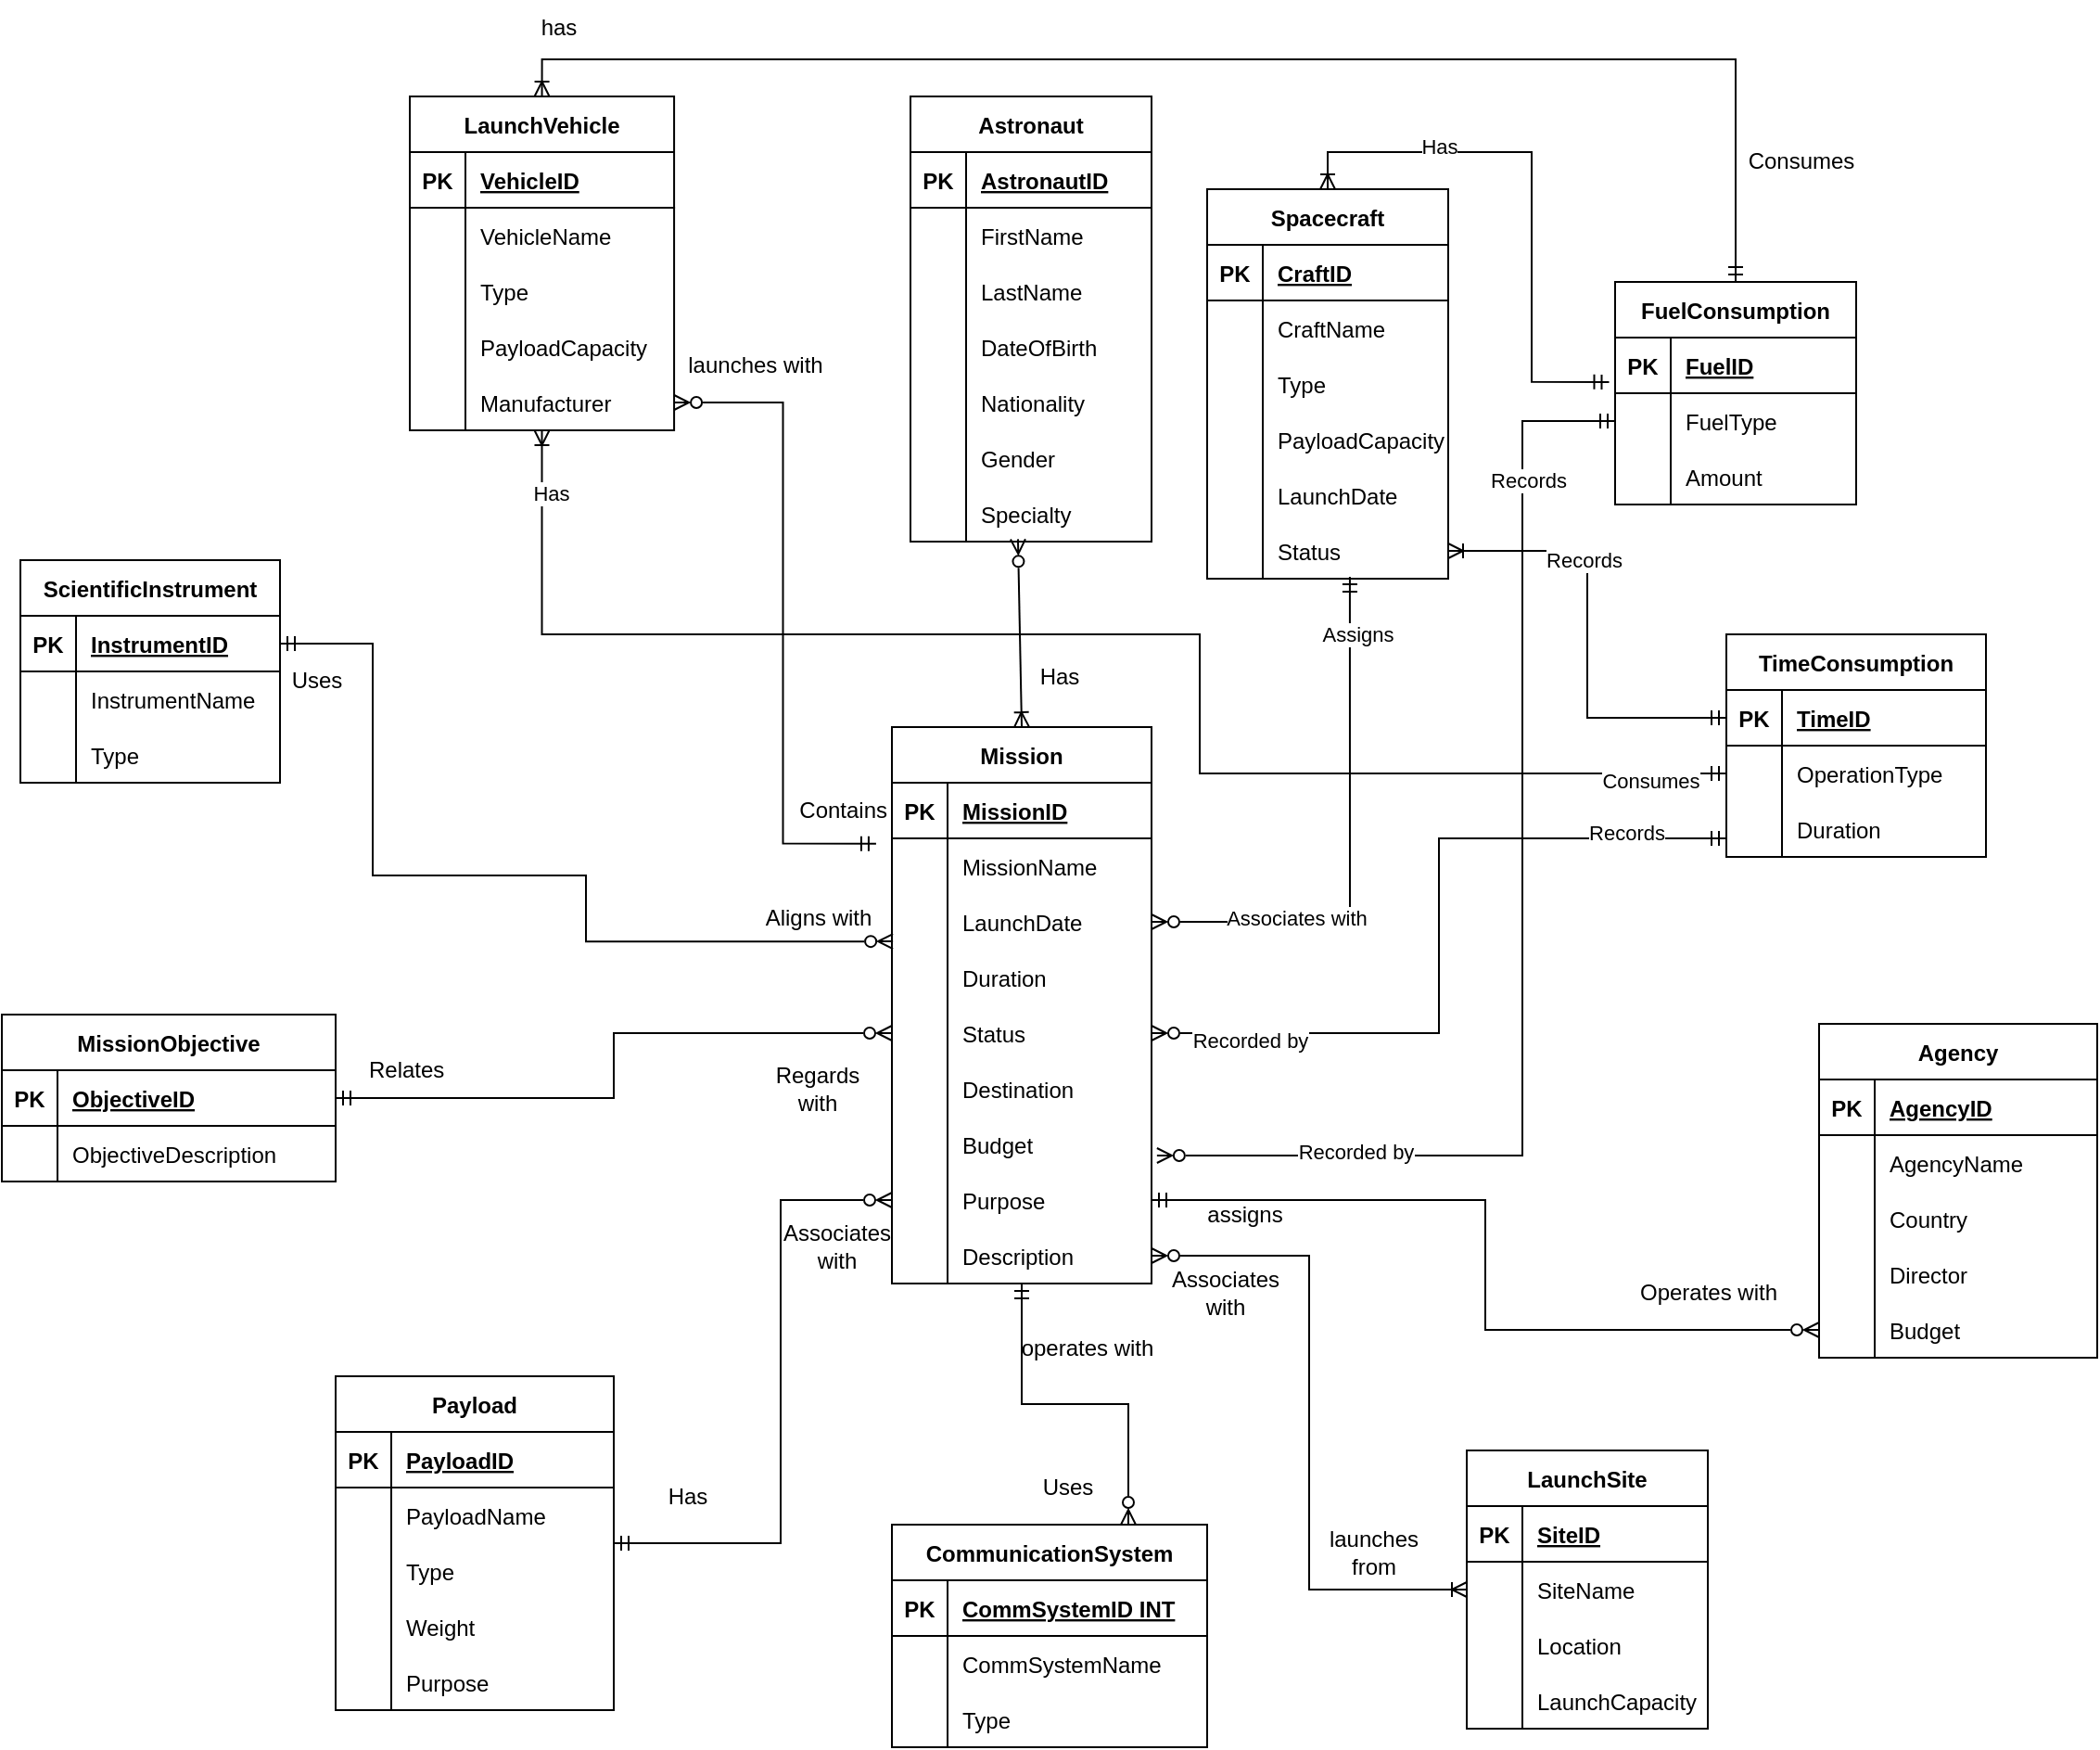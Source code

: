 <mxfile version="23.1.2" type="device">
  <diagram name="Page-1" id="xi_X6qUbpdQ2s4VJDH5o">
    <mxGraphModel dx="2357" dy="1120" grid="1" gridSize="10" guides="1" tooltips="1" connect="1" arrows="1" fold="1" page="1" pageScale="1" pageWidth="827" pageHeight="1169" math="0" shadow="0">
      <root>
        <mxCell id="0" />
        <mxCell id="1" parent="0" />
        <mxCell id="NWrBgk5C8zu-67weH2JU-103" style="edgeStyle=orthogonalEdgeStyle;rounded=0;orthogonalLoop=1;jettySize=auto;html=1;exitX=0.5;exitY=0;exitDx=0;exitDy=0;entryX=0.5;entryY=0;entryDx=0;entryDy=0;startArrow=ERoneToMany;startFill=0;endArrow=ERmandOne;endFill=0;" parent="1" source="NWrBgk5C8zu-67weH2JU-1" target="NWrBgk5C8zu-67weH2JU-83" edge="1">
          <mxGeometry relative="1" as="geometry" />
        </mxCell>
        <mxCell id="NWrBgk5C8zu-67weH2JU-1" value="LaunchVehicle" style="shape=table;startSize=30;container=1;collapsible=1;childLayout=tableLayout;fixedRows=1;rowLines=0;fontStyle=1;align=center;resizeLast=1;" parent="1" vertex="1">
          <mxGeometry x="40.0" y="230" width="142.54" height="180" as="geometry" />
        </mxCell>
        <mxCell id="NWrBgk5C8zu-67weH2JU-2" value="" style="shape=tableRow;horizontal=0;startSize=0;swimlaneHead=0;swimlaneBody=0;fillColor=none;collapsible=0;dropTarget=0;points=[[0,0.5],[1,0.5]];portConstraint=eastwest;strokeColor=inherit;top=0;left=0;right=0;bottom=1;" parent="NWrBgk5C8zu-67weH2JU-1" vertex="1">
          <mxGeometry y="30" width="142.54" height="30" as="geometry" />
        </mxCell>
        <mxCell id="NWrBgk5C8zu-67weH2JU-3" value="PK" style="shape=partialRectangle;overflow=hidden;connectable=0;fillColor=none;strokeColor=inherit;top=0;left=0;bottom=0;right=0;fontStyle=1;" parent="NWrBgk5C8zu-67weH2JU-2" vertex="1">
          <mxGeometry width="30" height="30" as="geometry">
            <mxRectangle width="30" height="30" as="alternateBounds" />
          </mxGeometry>
        </mxCell>
        <mxCell id="NWrBgk5C8zu-67weH2JU-4" value="VehicleID" style="shape=partialRectangle;overflow=hidden;connectable=0;fillColor=none;align=left;strokeColor=inherit;top=0;left=0;bottom=0;right=0;spacingLeft=6;fontStyle=5;" parent="NWrBgk5C8zu-67weH2JU-2" vertex="1">
          <mxGeometry x="30" width="112.54" height="30" as="geometry">
            <mxRectangle width="112.54" height="30" as="alternateBounds" />
          </mxGeometry>
        </mxCell>
        <mxCell id="NWrBgk5C8zu-67weH2JU-5" value="" style="shape=tableRow;horizontal=0;startSize=0;swimlaneHead=0;swimlaneBody=0;fillColor=none;collapsible=0;dropTarget=0;points=[[0,0.5],[1,0.5]];portConstraint=eastwest;strokeColor=inherit;top=0;left=0;right=0;bottom=0;" parent="NWrBgk5C8zu-67weH2JU-1" vertex="1">
          <mxGeometry y="60" width="142.54" height="30" as="geometry" />
        </mxCell>
        <mxCell id="NWrBgk5C8zu-67weH2JU-6" value="" style="shape=partialRectangle;overflow=hidden;connectable=0;fillColor=none;strokeColor=inherit;top=0;left=0;bottom=0;right=0;" parent="NWrBgk5C8zu-67weH2JU-5" vertex="1">
          <mxGeometry width="30" height="30" as="geometry">
            <mxRectangle width="30" height="30" as="alternateBounds" />
          </mxGeometry>
        </mxCell>
        <mxCell id="NWrBgk5C8zu-67weH2JU-7" value="VehicleName" style="shape=partialRectangle;overflow=hidden;connectable=0;fillColor=none;align=left;strokeColor=inherit;top=0;left=0;bottom=0;right=0;spacingLeft=6;" parent="NWrBgk5C8zu-67weH2JU-5" vertex="1">
          <mxGeometry x="30" width="112.54" height="30" as="geometry">
            <mxRectangle width="112.54" height="30" as="alternateBounds" />
          </mxGeometry>
        </mxCell>
        <mxCell id="NWrBgk5C8zu-67weH2JU-8" value="" style="shape=tableRow;horizontal=0;startSize=0;swimlaneHead=0;swimlaneBody=0;fillColor=none;collapsible=0;dropTarget=0;points=[[0,0.5],[1,0.5]];portConstraint=eastwest;strokeColor=inherit;top=0;left=0;right=0;bottom=0;" parent="NWrBgk5C8zu-67weH2JU-1" vertex="1">
          <mxGeometry y="90" width="142.54" height="30" as="geometry" />
        </mxCell>
        <mxCell id="NWrBgk5C8zu-67weH2JU-9" value="" style="shape=partialRectangle;overflow=hidden;connectable=0;fillColor=none;strokeColor=inherit;top=0;left=0;bottom=0;right=0;" parent="NWrBgk5C8zu-67weH2JU-8" vertex="1">
          <mxGeometry width="30" height="30" as="geometry">
            <mxRectangle width="30" height="30" as="alternateBounds" />
          </mxGeometry>
        </mxCell>
        <mxCell id="NWrBgk5C8zu-67weH2JU-10" value="Type" style="shape=partialRectangle;overflow=hidden;connectable=0;fillColor=none;align=left;strokeColor=inherit;top=0;left=0;bottom=0;right=0;spacingLeft=6;" parent="NWrBgk5C8zu-67weH2JU-8" vertex="1">
          <mxGeometry x="30" width="112.54" height="30" as="geometry">
            <mxRectangle width="112.54" height="30" as="alternateBounds" />
          </mxGeometry>
        </mxCell>
        <mxCell id="NWrBgk5C8zu-67weH2JU-11" value="" style="shape=tableRow;horizontal=0;startSize=0;swimlaneHead=0;swimlaneBody=0;fillColor=none;collapsible=0;dropTarget=0;points=[[0,0.5],[1,0.5]];portConstraint=eastwest;strokeColor=inherit;top=0;left=0;right=0;bottom=0;" parent="NWrBgk5C8zu-67weH2JU-1" vertex="1">
          <mxGeometry y="120" width="142.54" height="30" as="geometry" />
        </mxCell>
        <mxCell id="NWrBgk5C8zu-67weH2JU-12" value="" style="shape=partialRectangle;overflow=hidden;connectable=0;fillColor=none;strokeColor=inherit;top=0;left=0;bottom=0;right=0;" parent="NWrBgk5C8zu-67weH2JU-11" vertex="1">
          <mxGeometry width="30" height="30" as="geometry">
            <mxRectangle width="30" height="30" as="alternateBounds" />
          </mxGeometry>
        </mxCell>
        <mxCell id="NWrBgk5C8zu-67weH2JU-13" value="PayloadCapacity" style="shape=partialRectangle;overflow=hidden;connectable=0;fillColor=none;align=left;strokeColor=inherit;top=0;left=0;bottom=0;right=0;spacingLeft=6;" parent="NWrBgk5C8zu-67weH2JU-11" vertex="1">
          <mxGeometry x="30" width="112.54" height="30" as="geometry">
            <mxRectangle width="112.54" height="30" as="alternateBounds" />
          </mxGeometry>
        </mxCell>
        <mxCell id="NWrBgk5C8zu-67weH2JU-14" value="" style="shape=tableRow;horizontal=0;startSize=0;swimlaneHead=0;swimlaneBody=0;fillColor=none;collapsible=0;dropTarget=0;points=[[0,0.5],[1,0.5]];portConstraint=eastwest;strokeColor=inherit;top=0;left=0;right=0;bottom=0;" parent="NWrBgk5C8zu-67weH2JU-1" vertex="1">
          <mxGeometry y="150" width="142.54" height="30" as="geometry" />
        </mxCell>
        <mxCell id="NWrBgk5C8zu-67weH2JU-15" value="" style="shape=partialRectangle;overflow=hidden;connectable=0;fillColor=none;strokeColor=inherit;top=0;left=0;bottom=0;right=0;" parent="NWrBgk5C8zu-67weH2JU-14" vertex="1">
          <mxGeometry width="30" height="30" as="geometry">
            <mxRectangle width="30" height="30" as="alternateBounds" />
          </mxGeometry>
        </mxCell>
        <mxCell id="NWrBgk5C8zu-67weH2JU-16" value="Manufacturer" style="shape=partialRectangle;overflow=hidden;connectable=0;fillColor=none;align=left;strokeColor=inherit;top=0;left=0;bottom=0;right=0;spacingLeft=6;" parent="NWrBgk5C8zu-67weH2JU-14" vertex="1">
          <mxGeometry x="30" width="112.54" height="30" as="geometry">
            <mxRectangle width="112.54" height="30" as="alternateBounds" />
          </mxGeometry>
        </mxCell>
        <mxCell id="NWrBgk5C8zu-67weH2JU-17" value="Astronaut" style="shape=table;startSize=30;container=1;collapsible=1;childLayout=tableLayout;fixedRows=1;rowLines=0;fontStyle=1;align=center;resizeLast=1;" parent="1" vertex="1">
          <mxGeometry x="310" y="230" width="130" height="240" as="geometry" />
        </mxCell>
        <mxCell id="NWrBgk5C8zu-67weH2JU-18" value="" style="shape=tableRow;horizontal=0;startSize=0;swimlaneHead=0;swimlaneBody=0;fillColor=none;collapsible=0;dropTarget=0;points=[[0,0.5],[1,0.5]];portConstraint=eastwest;strokeColor=inherit;top=0;left=0;right=0;bottom=1;" parent="NWrBgk5C8zu-67weH2JU-17" vertex="1">
          <mxGeometry y="30" width="130" height="30" as="geometry" />
        </mxCell>
        <mxCell id="NWrBgk5C8zu-67weH2JU-19" value="PK" style="shape=partialRectangle;overflow=hidden;connectable=0;fillColor=none;strokeColor=inherit;top=0;left=0;bottom=0;right=0;fontStyle=1;" parent="NWrBgk5C8zu-67weH2JU-18" vertex="1">
          <mxGeometry width="30" height="30" as="geometry">
            <mxRectangle width="30" height="30" as="alternateBounds" />
          </mxGeometry>
        </mxCell>
        <mxCell id="NWrBgk5C8zu-67weH2JU-20" value="AstronautID" style="shape=partialRectangle;overflow=hidden;connectable=0;fillColor=none;align=left;strokeColor=inherit;top=0;left=0;bottom=0;right=0;spacingLeft=6;fontStyle=5;" parent="NWrBgk5C8zu-67weH2JU-18" vertex="1">
          <mxGeometry x="30" width="100" height="30" as="geometry">
            <mxRectangle width="100" height="30" as="alternateBounds" />
          </mxGeometry>
        </mxCell>
        <mxCell id="NWrBgk5C8zu-67weH2JU-21" value="" style="shape=tableRow;horizontal=0;startSize=0;swimlaneHead=0;swimlaneBody=0;fillColor=none;collapsible=0;dropTarget=0;points=[[0,0.5],[1,0.5]];portConstraint=eastwest;strokeColor=inherit;top=0;left=0;right=0;bottom=0;" parent="NWrBgk5C8zu-67weH2JU-17" vertex="1">
          <mxGeometry y="60" width="130" height="30" as="geometry" />
        </mxCell>
        <mxCell id="NWrBgk5C8zu-67weH2JU-22" value="" style="shape=partialRectangle;overflow=hidden;connectable=0;fillColor=none;strokeColor=inherit;top=0;left=0;bottom=0;right=0;" parent="NWrBgk5C8zu-67weH2JU-21" vertex="1">
          <mxGeometry width="30" height="30" as="geometry">
            <mxRectangle width="30" height="30" as="alternateBounds" />
          </mxGeometry>
        </mxCell>
        <mxCell id="NWrBgk5C8zu-67weH2JU-23" value="FirstName" style="shape=partialRectangle;overflow=hidden;connectable=0;fillColor=none;align=left;strokeColor=inherit;top=0;left=0;bottom=0;right=0;spacingLeft=6;" parent="NWrBgk5C8zu-67weH2JU-21" vertex="1">
          <mxGeometry x="30" width="100" height="30" as="geometry">
            <mxRectangle width="100" height="30" as="alternateBounds" />
          </mxGeometry>
        </mxCell>
        <mxCell id="NWrBgk5C8zu-67weH2JU-24" value="" style="shape=tableRow;horizontal=0;startSize=0;swimlaneHead=0;swimlaneBody=0;fillColor=none;collapsible=0;dropTarget=0;points=[[0,0.5],[1,0.5]];portConstraint=eastwest;strokeColor=inherit;top=0;left=0;right=0;bottom=0;" parent="NWrBgk5C8zu-67weH2JU-17" vertex="1">
          <mxGeometry y="90" width="130" height="30" as="geometry" />
        </mxCell>
        <mxCell id="NWrBgk5C8zu-67weH2JU-25" value="" style="shape=partialRectangle;overflow=hidden;connectable=0;fillColor=none;strokeColor=inherit;top=0;left=0;bottom=0;right=0;" parent="NWrBgk5C8zu-67weH2JU-24" vertex="1">
          <mxGeometry width="30" height="30" as="geometry">
            <mxRectangle width="30" height="30" as="alternateBounds" />
          </mxGeometry>
        </mxCell>
        <mxCell id="NWrBgk5C8zu-67weH2JU-26" value="LastName" style="shape=partialRectangle;overflow=hidden;connectable=0;fillColor=none;align=left;strokeColor=inherit;top=0;left=0;bottom=0;right=0;spacingLeft=6;" parent="NWrBgk5C8zu-67weH2JU-24" vertex="1">
          <mxGeometry x="30" width="100" height="30" as="geometry">
            <mxRectangle width="100" height="30" as="alternateBounds" />
          </mxGeometry>
        </mxCell>
        <mxCell id="NWrBgk5C8zu-67weH2JU-27" value="" style="shape=tableRow;horizontal=0;startSize=0;swimlaneHead=0;swimlaneBody=0;fillColor=none;collapsible=0;dropTarget=0;points=[[0,0.5],[1,0.5]];portConstraint=eastwest;strokeColor=inherit;top=0;left=0;right=0;bottom=0;" parent="NWrBgk5C8zu-67weH2JU-17" vertex="1">
          <mxGeometry y="120" width="130" height="30" as="geometry" />
        </mxCell>
        <mxCell id="NWrBgk5C8zu-67weH2JU-28" value="" style="shape=partialRectangle;overflow=hidden;connectable=0;fillColor=none;strokeColor=inherit;top=0;left=0;bottom=0;right=0;" parent="NWrBgk5C8zu-67weH2JU-27" vertex="1">
          <mxGeometry width="30" height="30" as="geometry">
            <mxRectangle width="30" height="30" as="alternateBounds" />
          </mxGeometry>
        </mxCell>
        <mxCell id="NWrBgk5C8zu-67weH2JU-29" value="DateOfBirth" style="shape=partialRectangle;overflow=hidden;connectable=0;fillColor=none;align=left;strokeColor=inherit;top=0;left=0;bottom=0;right=0;spacingLeft=6;" parent="NWrBgk5C8zu-67weH2JU-27" vertex="1">
          <mxGeometry x="30" width="100" height="30" as="geometry">
            <mxRectangle width="100" height="30" as="alternateBounds" />
          </mxGeometry>
        </mxCell>
        <mxCell id="NWrBgk5C8zu-67weH2JU-30" value="" style="shape=tableRow;horizontal=0;startSize=0;swimlaneHead=0;swimlaneBody=0;fillColor=none;collapsible=0;dropTarget=0;points=[[0,0.5],[1,0.5]];portConstraint=eastwest;strokeColor=inherit;top=0;left=0;right=0;bottom=0;" parent="NWrBgk5C8zu-67weH2JU-17" vertex="1">
          <mxGeometry y="150" width="130" height="30" as="geometry" />
        </mxCell>
        <mxCell id="NWrBgk5C8zu-67weH2JU-31" value="" style="shape=partialRectangle;overflow=hidden;connectable=0;fillColor=none;strokeColor=inherit;top=0;left=0;bottom=0;right=0;" parent="NWrBgk5C8zu-67weH2JU-30" vertex="1">
          <mxGeometry width="30" height="30" as="geometry">
            <mxRectangle width="30" height="30" as="alternateBounds" />
          </mxGeometry>
        </mxCell>
        <mxCell id="NWrBgk5C8zu-67weH2JU-32" value="Nationality" style="shape=partialRectangle;overflow=hidden;connectable=0;fillColor=none;align=left;strokeColor=inherit;top=0;left=0;bottom=0;right=0;spacingLeft=6;" parent="NWrBgk5C8zu-67weH2JU-30" vertex="1">
          <mxGeometry x="30" width="100" height="30" as="geometry">
            <mxRectangle width="100" height="30" as="alternateBounds" />
          </mxGeometry>
        </mxCell>
        <mxCell id="NWrBgk5C8zu-67weH2JU-33" value="" style="shape=tableRow;horizontal=0;startSize=0;swimlaneHead=0;swimlaneBody=0;fillColor=none;collapsible=0;dropTarget=0;points=[[0,0.5],[1,0.5]];portConstraint=eastwest;strokeColor=inherit;top=0;left=0;right=0;bottom=0;" parent="NWrBgk5C8zu-67weH2JU-17" vertex="1">
          <mxGeometry y="180" width="130" height="30" as="geometry" />
        </mxCell>
        <mxCell id="NWrBgk5C8zu-67weH2JU-34" value="" style="shape=partialRectangle;overflow=hidden;connectable=0;fillColor=none;strokeColor=inherit;top=0;left=0;bottom=0;right=0;" parent="NWrBgk5C8zu-67weH2JU-33" vertex="1">
          <mxGeometry width="30" height="30" as="geometry">
            <mxRectangle width="30" height="30" as="alternateBounds" />
          </mxGeometry>
        </mxCell>
        <mxCell id="NWrBgk5C8zu-67weH2JU-35" value="Gender" style="shape=partialRectangle;overflow=hidden;connectable=0;fillColor=none;align=left;strokeColor=inherit;top=0;left=0;bottom=0;right=0;spacingLeft=6;" parent="NWrBgk5C8zu-67weH2JU-33" vertex="1">
          <mxGeometry x="30" width="100" height="30" as="geometry">
            <mxRectangle width="100" height="30" as="alternateBounds" />
          </mxGeometry>
        </mxCell>
        <mxCell id="NWrBgk5C8zu-67weH2JU-36" value="" style="shape=tableRow;horizontal=0;startSize=0;swimlaneHead=0;swimlaneBody=0;fillColor=none;collapsible=0;dropTarget=0;points=[[0,0.5],[1,0.5]];portConstraint=eastwest;strokeColor=inherit;top=0;left=0;right=0;bottom=0;" parent="NWrBgk5C8zu-67weH2JU-17" vertex="1">
          <mxGeometry y="210" width="130" height="30" as="geometry" />
        </mxCell>
        <mxCell id="NWrBgk5C8zu-67weH2JU-37" value="" style="shape=partialRectangle;overflow=hidden;connectable=0;fillColor=none;strokeColor=inherit;top=0;left=0;bottom=0;right=0;" parent="NWrBgk5C8zu-67weH2JU-36" vertex="1">
          <mxGeometry width="30" height="30" as="geometry">
            <mxRectangle width="30" height="30" as="alternateBounds" />
          </mxGeometry>
        </mxCell>
        <mxCell id="NWrBgk5C8zu-67weH2JU-38" value="Specialty" style="shape=partialRectangle;overflow=hidden;connectable=0;fillColor=none;align=left;strokeColor=inherit;top=0;left=0;bottom=0;right=0;spacingLeft=6;" parent="NWrBgk5C8zu-67weH2JU-36" vertex="1">
          <mxGeometry x="30" width="100" height="30" as="geometry">
            <mxRectangle width="100" height="30" as="alternateBounds" />
          </mxGeometry>
        </mxCell>
        <mxCell id="NWrBgk5C8zu-67weH2JU-40" value="Spacecraft" style="shape=table;startSize=30;container=1;collapsible=1;childLayout=tableLayout;fixedRows=1;rowLines=0;fontStyle=1;align=center;resizeLast=1;" parent="1" vertex="1">
          <mxGeometry x="470" y="280" width="130" height="210" as="geometry" />
        </mxCell>
        <mxCell id="NWrBgk5C8zu-67weH2JU-41" value="" style="shape=tableRow;horizontal=0;startSize=0;swimlaneHead=0;swimlaneBody=0;fillColor=none;collapsible=0;dropTarget=0;points=[[0,0.5],[1,0.5]];portConstraint=eastwest;strokeColor=inherit;top=0;left=0;right=0;bottom=1;" parent="NWrBgk5C8zu-67weH2JU-40" vertex="1">
          <mxGeometry y="30" width="130" height="30" as="geometry" />
        </mxCell>
        <mxCell id="NWrBgk5C8zu-67weH2JU-42" value="PK" style="shape=partialRectangle;overflow=hidden;connectable=0;fillColor=none;strokeColor=inherit;top=0;left=0;bottom=0;right=0;fontStyle=1;" parent="NWrBgk5C8zu-67weH2JU-41" vertex="1">
          <mxGeometry width="30" height="30" as="geometry">
            <mxRectangle width="30" height="30" as="alternateBounds" />
          </mxGeometry>
        </mxCell>
        <mxCell id="NWrBgk5C8zu-67weH2JU-43" value="CraftID" style="shape=partialRectangle;overflow=hidden;connectable=0;fillColor=none;align=left;strokeColor=inherit;top=0;left=0;bottom=0;right=0;spacingLeft=6;fontStyle=5;" parent="NWrBgk5C8zu-67weH2JU-41" vertex="1">
          <mxGeometry x="30" width="100" height="30" as="geometry">
            <mxRectangle width="100" height="30" as="alternateBounds" />
          </mxGeometry>
        </mxCell>
        <mxCell id="NWrBgk5C8zu-67weH2JU-44" value="" style="shape=tableRow;horizontal=0;startSize=0;swimlaneHead=0;swimlaneBody=0;fillColor=none;collapsible=0;dropTarget=0;points=[[0,0.5],[1,0.5]];portConstraint=eastwest;strokeColor=inherit;top=0;left=0;right=0;bottom=0;" parent="NWrBgk5C8zu-67weH2JU-40" vertex="1">
          <mxGeometry y="60" width="130" height="30" as="geometry" />
        </mxCell>
        <mxCell id="NWrBgk5C8zu-67weH2JU-45" value="" style="shape=partialRectangle;overflow=hidden;connectable=0;fillColor=none;strokeColor=inherit;top=0;left=0;bottom=0;right=0;" parent="NWrBgk5C8zu-67weH2JU-44" vertex="1">
          <mxGeometry width="30" height="30" as="geometry">
            <mxRectangle width="30" height="30" as="alternateBounds" />
          </mxGeometry>
        </mxCell>
        <mxCell id="NWrBgk5C8zu-67weH2JU-46" value="CraftName" style="shape=partialRectangle;overflow=hidden;connectable=0;fillColor=none;align=left;strokeColor=inherit;top=0;left=0;bottom=0;right=0;spacingLeft=6;" parent="NWrBgk5C8zu-67weH2JU-44" vertex="1">
          <mxGeometry x="30" width="100" height="30" as="geometry">
            <mxRectangle width="100" height="30" as="alternateBounds" />
          </mxGeometry>
        </mxCell>
        <mxCell id="NWrBgk5C8zu-67weH2JU-47" value="" style="shape=tableRow;horizontal=0;startSize=0;swimlaneHead=0;swimlaneBody=0;fillColor=none;collapsible=0;dropTarget=0;points=[[0,0.5],[1,0.5]];portConstraint=eastwest;strokeColor=inherit;top=0;left=0;right=0;bottom=0;" parent="NWrBgk5C8zu-67weH2JU-40" vertex="1">
          <mxGeometry y="90" width="130" height="30" as="geometry" />
        </mxCell>
        <mxCell id="NWrBgk5C8zu-67weH2JU-48" value="" style="shape=partialRectangle;overflow=hidden;connectable=0;fillColor=none;strokeColor=inherit;top=0;left=0;bottom=0;right=0;" parent="NWrBgk5C8zu-67weH2JU-47" vertex="1">
          <mxGeometry width="30" height="30" as="geometry">
            <mxRectangle width="30" height="30" as="alternateBounds" />
          </mxGeometry>
        </mxCell>
        <mxCell id="NWrBgk5C8zu-67weH2JU-49" value="Type" style="shape=partialRectangle;overflow=hidden;connectable=0;fillColor=none;align=left;strokeColor=inherit;top=0;left=0;bottom=0;right=0;spacingLeft=6;" parent="NWrBgk5C8zu-67weH2JU-47" vertex="1">
          <mxGeometry x="30" width="100" height="30" as="geometry">
            <mxRectangle width="100" height="30" as="alternateBounds" />
          </mxGeometry>
        </mxCell>
        <mxCell id="NWrBgk5C8zu-67weH2JU-50" value="" style="shape=tableRow;horizontal=0;startSize=0;swimlaneHead=0;swimlaneBody=0;fillColor=none;collapsible=0;dropTarget=0;points=[[0,0.5],[1,0.5]];portConstraint=eastwest;strokeColor=inherit;top=0;left=0;right=0;bottom=0;" parent="NWrBgk5C8zu-67weH2JU-40" vertex="1">
          <mxGeometry y="120" width="130" height="30" as="geometry" />
        </mxCell>
        <mxCell id="NWrBgk5C8zu-67weH2JU-51" value="" style="shape=partialRectangle;overflow=hidden;connectable=0;fillColor=none;strokeColor=inherit;top=0;left=0;bottom=0;right=0;" parent="NWrBgk5C8zu-67weH2JU-50" vertex="1">
          <mxGeometry width="30" height="30" as="geometry">
            <mxRectangle width="30" height="30" as="alternateBounds" />
          </mxGeometry>
        </mxCell>
        <mxCell id="NWrBgk5C8zu-67weH2JU-52" value="PayloadCapacity" style="shape=partialRectangle;overflow=hidden;connectable=0;fillColor=none;align=left;strokeColor=inherit;top=0;left=0;bottom=0;right=0;spacingLeft=6;" parent="NWrBgk5C8zu-67weH2JU-50" vertex="1">
          <mxGeometry x="30" width="100" height="30" as="geometry">
            <mxRectangle width="100" height="30" as="alternateBounds" />
          </mxGeometry>
        </mxCell>
        <mxCell id="NWrBgk5C8zu-67weH2JU-53" value="" style="shape=tableRow;horizontal=0;startSize=0;swimlaneHead=0;swimlaneBody=0;fillColor=none;collapsible=0;dropTarget=0;points=[[0,0.5],[1,0.5]];portConstraint=eastwest;strokeColor=inherit;top=0;left=0;right=0;bottom=0;" parent="NWrBgk5C8zu-67weH2JU-40" vertex="1">
          <mxGeometry y="150" width="130" height="30" as="geometry" />
        </mxCell>
        <mxCell id="NWrBgk5C8zu-67weH2JU-54" value="" style="shape=partialRectangle;overflow=hidden;connectable=0;fillColor=none;strokeColor=inherit;top=0;left=0;bottom=0;right=0;" parent="NWrBgk5C8zu-67weH2JU-53" vertex="1">
          <mxGeometry width="30" height="30" as="geometry">
            <mxRectangle width="30" height="30" as="alternateBounds" />
          </mxGeometry>
        </mxCell>
        <mxCell id="NWrBgk5C8zu-67weH2JU-55" value="LaunchDate" style="shape=partialRectangle;overflow=hidden;connectable=0;fillColor=none;align=left;strokeColor=inherit;top=0;left=0;bottom=0;right=0;spacingLeft=6;" parent="NWrBgk5C8zu-67weH2JU-53" vertex="1">
          <mxGeometry x="30" width="100" height="30" as="geometry">
            <mxRectangle width="100" height="30" as="alternateBounds" />
          </mxGeometry>
        </mxCell>
        <mxCell id="NWrBgk5C8zu-67weH2JU-56" value="" style="shape=tableRow;horizontal=0;startSize=0;swimlaneHead=0;swimlaneBody=0;fillColor=none;collapsible=0;dropTarget=0;points=[[0,0.5],[1,0.5]];portConstraint=eastwest;strokeColor=inherit;top=0;left=0;right=0;bottom=0;" parent="NWrBgk5C8zu-67weH2JU-40" vertex="1">
          <mxGeometry y="180" width="130" height="30" as="geometry" />
        </mxCell>
        <mxCell id="NWrBgk5C8zu-67weH2JU-57" value="" style="shape=partialRectangle;overflow=hidden;connectable=0;fillColor=none;strokeColor=inherit;top=0;left=0;bottom=0;right=0;" parent="NWrBgk5C8zu-67weH2JU-56" vertex="1">
          <mxGeometry width="30" height="30" as="geometry">
            <mxRectangle width="30" height="30" as="alternateBounds" />
          </mxGeometry>
        </mxCell>
        <mxCell id="NWrBgk5C8zu-67weH2JU-58" value="Status" style="shape=partialRectangle;overflow=hidden;connectable=0;fillColor=none;align=left;strokeColor=inherit;top=0;left=0;bottom=0;right=0;spacingLeft=6;" parent="NWrBgk5C8zu-67weH2JU-56" vertex="1">
          <mxGeometry x="30" width="100" height="30" as="geometry">
            <mxRectangle width="100" height="30" as="alternateBounds" />
          </mxGeometry>
        </mxCell>
        <mxCell id="NWrBgk5C8zu-67weH2JU-63" style="edgeStyle=orthogonalEdgeStyle;rounded=0;orthogonalLoop=1;jettySize=auto;html=1;exitX=0.5;exitY=0;exitDx=0;exitDy=0;entryX=-0.025;entryY=0.09;entryDx=0;entryDy=0;entryPerimeter=0;startArrow=ERoneToMany;startFill=0;endArrow=ERmandOne;endFill=0;" parent="1" source="NWrBgk5C8zu-67weH2JU-40" edge="1">
          <mxGeometry relative="1" as="geometry">
            <mxPoint x="686.75" y="383.946" as="targetPoint" />
            <Array as="points">
              <mxPoint x="535" y="260" />
              <mxPoint x="645" y="260" />
              <mxPoint x="645" y="384" />
            </Array>
          </mxGeometry>
        </mxCell>
        <mxCell id="p1N275uwbcCjH3nNeeHq-38" value="Has" style="edgeLabel;html=1;align=center;verticalAlign=middle;resizable=0;points=[];" vertex="1" connectable="0" parent="NWrBgk5C8zu-67weH2JU-63">
          <mxGeometry x="-0.459" y="3" relative="1" as="geometry">
            <mxPoint as="offset" />
          </mxGeometry>
        </mxCell>
        <mxCell id="NWrBgk5C8zu-67weH2JU-83" value="FuelConsumption" style="shape=table;startSize=30;container=1;collapsible=1;childLayout=tableLayout;fixedRows=1;rowLines=0;fontStyle=1;align=center;resizeLast=1;" parent="1" vertex="1">
          <mxGeometry x="690" y="330" width="130" height="120" as="geometry" />
        </mxCell>
        <mxCell id="NWrBgk5C8zu-67weH2JU-84" value="" style="shape=tableRow;horizontal=0;startSize=0;swimlaneHead=0;swimlaneBody=0;fillColor=none;collapsible=0;dropTarget=0;points=[[0,0.5],[1,0.5]];portConstraint=eastwest;strokeColor=inherit;top=0;left=0;right=0;bottom=1;" parent="NWrBgk5C8zu-67weH2JU-83" vertex="1">
          <mxGeometry y="30" width="130" height="30" as="geometry" />
        </mxCell>
        <mxCell id="NWrBgk5C8zu-67weH2JU-85" value="PK" style="shape=partialRectangle;overflow=hidden;connectable=0;fillColor=none;strokeColor=inherit;top=0;left=0;bottom=0;right=0;fontStyle=1;" parent="NWrBgk5C8zu-67weH2JU-84" vertex="1">
          <mxGeometry width="30" height="30" as="geometry">
            <mxRectangle width="30" height="30" as="alternateBounds" />
          </mxGeometry>
        </mxCell>
        <mxCell id="NWrBgk5C8zu-67weH2JU-86" value="FuelID" style="shape=partialRectangle;overflow=hidden;connectable=0;fillColor=none;align=left;strokeColor=inherit;top=0;left=0;bottom=0;right=0;spacingLeft=6;fontStyle=5;" parent="NWrBgk5C8zu-67weH2JU-84" vertex="1">
          <mxGeometry x="30" width="100" height="30" as="geometry">
            <mxRectangle width="100" height="30" as="alternateBounds" />
          </mxGeometry>
        </mxCell>
        <mxCell id="NWrBgk5C8zu-67weH2JU-93" value="" style="shape=tableRow;horizontal=0;startSize=0;swimlaneHead=0;swimlaneBody=0;fillColor=none;collapsible=0;dropTarget=0;points=[[0,0.5],[1,0.5]];portConstraint=eastwest;strokeColor=inherit;top=0;left=0;right=0;bottom=0;" parent="NWrBgk5C8zu-67weH2JU-83" vertex="1">
          <mxGeometry y="60" width="130" height="30" as="geometry" />
        </mxCell>
        <mxCell id="NWrBgk5C8zu-67weH2JU-94" value="" style="shape=partialRectangle;overflow=hidden;connectable=0;fillColor=none;strokeColor=inherit;top=0;left=0;bottom=0;right=0;" parent="NWrBgk5C8zu-67weH2JU-93" vertex="1">
          <mxGeometry width="30" height="30" as="geometry">
            <mxRectangle width="30" height="30" as="alternateBounds" />
          </mxGeometry>
        </mxCell>
        <mxCell id="NWrBgk5C8zu-67weH2JU-95" value="FuelType" style="shape=partialRectangle;overflow=hidden;connectable=0;fillColor=none;align=left;strokeColor=inherit;top=0;left=0;bottom=0;right=0;spacingLeft=6;" parent="NWrBgk5C8zu-67weH2JU-93" vertex="1">
          <mxGeometry x="30" width="100" height="30" as="geometry">
            <mxRectangle width="100" height="30" as="alternateBounds" />
          </mxGeometry>
        </mxCell>
        <mxCell id="NWrBgk5C8zu-67weH2JU-96" value="" style="shape=tableRow;horizontal=0;startSize=0;swimlaneHead=0;swimlaneBody=0;fillColor=none;collapsible=0;dropTarget=0;points=[[0,0.5],[1,0.5]];portConstraint=eastwest;strokeColor=inherit;top=0;left=0;right=0;bottom=0;" parent="NWrBgk5C8zu-67weH2JU-83" vertex="1">
          <mxGeometry y="90" width="130" height="30" as="geometry" />
        </mxCell>
        <mxCell id="NWrBgk5C8zu-67weH2JU-97" value="" style="shape=partialRectangle;overflow=hidden;connectable=0;fillColor=none;strokeColor=inherit;top=0;left=0;bottom=0;right=0;" parent="NWrBgk5C8zu-67weH2JU-96" vertex="1">
          <mxGeometry width="30" height="30" as="geometry">
            <mxRectangle width="30" height="30" as="alternateBounds" />
          </mxGeometry>
        </mxCell>
        <mxCell id="NWrBgk5C8zu-67weH2JU-98" value="Amount" style="shape=partialRectangle;overflow=hidden;connectable=0;fillColor=none;align=left;strokeColor=inherit;top=0;left=0;bottom=0;right=0;spacingLeft=6;" parent="NWrBgk5C8zu-67weH2JU-96" vertex="1">
          <mxGeometry x="30" width="100" height="30" as="geometry">
            <mxRectangle width="100" height="30" as="alternateBounds" />
          </mxGeometry>
        </mxCell>
        <mxCell id="NWrBgk5C8zu-67weH2JU-104" value="TimeConsumption" style="shape=table;startSize=30;container=1;collapsible=1;childLayout=tableLayout;fixedRows=1;rowLines=0;fontStyle=1;align=center;resizeLast=1;" parent="1" vertex="1">
          <mxGeometry x="750" y="520" width="140" height="120" as="geometry" />
        </mxCell>
        <mxCell id="NWrBgk5C8zu-67weH2JU-105" value="" style="shape=tableRow;horizontal=0;startSize=0;swimlaneHead=0;swimlaneBody=0;fillColor=none;collapsible=0;dropTarget=0;points=[[0,0.5],[1,0.5]];portConstraint=eastwest;strokeColor=inherit;top=0;left=0;right=0;bottom=1;" parent="NWrBgk5C8zu-67weH2JU-104" vertex="1">
          <mxGeometry y="30" width="140" height="30" as="geometry" />
        </mxCell>
        <mxCell id="NWrBgk5C8zu-67weH2JU-106" value="PK" style="shape=partialRectangle;overflow=hidden;connectable=0;fillColor=none;strokeColor=inherit;top=0;left=0;bottom=0;right=0;fontStyle=1;" parent="NWrBgk5C8zu-67weH2JU-105" vertex="1">
          <mxGeometry width="30" height="30" as="geometry">
            <mxRectangle width="30" height="30" as="alternateBounds" />
          </mxGeometry>
        </mxCell>
        <mxCell id="NWrBgk5C8zu-67weH2JU-107" value="TimeID" style="shape=partialRectangle;overflow=hidden;connectable=0;fillColor=none;align=left;strokeColor=inherit;top=0;left=0;bottom=0;right=0;spacingLeft=6;fontStyle=5;" parent="NWrBgk5C8zu-67weH2JU-105" vertex="1">
          <mxGeometry x="30" width="110" height="30" as="geometry">
            <mxRectangle width="110" height="30" as="alternateBounds" />
          </mxGeometry>
        </mxCell>
        <mxCell id="NWrBgk5C8zu-67weH2JU-108" value="" style="shape=tableRow;horizontal=0;startSize=0;swimlaneHead=0;swimlaneBody=0;fillColor=none;collapsible=0;dropTarget=0;points=[[0,0.5],[1,0.5]];portConstraint=eastwest;strokeColor=inherit;top=0;left=0;right=0;bottom=0;" parent="NWrBgk5C8zu-67weH2JU-104" vertex="1">
          <mxGeometry y="60" width="140" height="30" as="geometry" />
        </mxCell>
        <mxCell id="NWrBgk5C8zu-67weH2JU-109" value="" style="shape=partialRectangle;overflow=hidden;connectable=0;fillColor=none;strokeColor=inherit;top=0;left=0;bottom=0;right=0;" parent="NWrBgk5C8zu-67weH2JU-108" vertex="1">
          <mxGeometry width="30" height="30" as="geometry">
            <mxRectangle width="30" height="30" as="alternateBounds" />
          </mxGeometry>
        </mxCell>
        <mxCell id="NWrBgk5C8zu-67weH2JU-110" value="OperationType" style="shape=partialRectangle;overflow=hidden;connectable=0;fillColor=none;align=left;strokeColor=inherit;top=0;left=0;bottom=0;right=0;spacingLeft=6;" parent="NWrBgk5C8zu-67weH2JU-108" vertex="1">
          <mxGeometry x="30" width="110" height="30" as="geometry">
            <mxRectangle width="110" height="30" as="alternateBounds" />
          </mxGeometry>
        </mxCell>
        <mxCell id="NWrBgk5C8zu-67weH2JU-111" value="" style="shape=tableRow;horizontal=0;startSize=0;swimlaneHead=0;swimlaneBody=0;fillColor=none;collapsible=0;dropTarget=0;points=[[0,0.5],[1,0.5]];portConstraint=eastwest;strokeColor=inherit;top=0;left=0;right=0;bottom=0;" parent="NWrBgk5C8zu-67weH2JU-104" vertex="1">
          <mxGeometry y="90" width="140" height="30" as="geometry" />
        </mxCell>
        <mxCell id="NWrBgk5C8zu-67weH2JU-112" value="" style="shape=partialRectangle;overflow=hidden;connectable=0;fillColor=none;strokeColor=inherit;top=0;left=0;bottom=0;right=0;" parent="NWrBgk5C8zu-67weH2JU-111" vertex="1">
          <mxGeometry width="30" height="30" as="geometry">
            <mxRectangle width="30" height="30" as="alternateBounds" />
          </mxGeometry>
        </mxCell>
        <mxCell id="NWrBgk5C8zu-67weH2JU-113" value="Duration " style="shape=partialRectangle;overflow=hidden;connectable=0;fillColor=none;align=left;strokeColor=inherit;top=0;left=0;bottom=0;right=0;spacingLeft=6;" parent="NWrBgk5C8zu-67weH2JU-111" vertex="1">
          <mxGeometry x="30" width="110" height="30" as="geometry">
            <mxRectangle width="110" height="30" as="alternateBounds" />
          </mxGeometry>
        </mxCell>
        <mxCell id="p1N275uwbcCjH3nNeeHq-12" style="edgeStyle=orthogonalEdgeStyle;rounded=0;orthogonalLoop=1;jettySize=auto;html=1;entryX=0.75;entryY=0;entryDx=0;entryDy=0;startArrow=ERmandOne;startFill=0;endArrow=ERzeroToMany;endFill=0;" edge="1" parent="1" source="ObwIShJEUv7jBoMXSMdm-1" target="UvIUM3ozedHQCzurI6R1-65">
          <mxGeometry relative="1" as="geometry" />
        </mxCell>
        <mxCell id="ObwIShJEUv7jBoMXSMdm-1" value="Mission" style="shape=table;startSize=30;container=1;collapsible=1;childLayout=tableLayout;fixedRows=1;rowLines=0;fontStyle=1;align=center;resizeLast=1;" parent="1" vertex="1">
          <mxGeometry x="300" y="570" width="140" height="300" as="geometry" />
        </mxCell>
        <mxCell id="ObwIShJEUv7jBoMXSMdm-2" value="" style="shape=tableRow;horizontal=0;startSize=0;swimlaneHead=0;swimlaneBody=0;fillColor=none;collapsible=0;dropTarget=0;points=[[0,0.5],[1,0.5]];portConstraint=eastwest;strokeColor=inherit;top=0;left=0;right=0;bottom=1;" parent="ObwIShJEUv7jBoMXSMdm-1" vertex="1">
          <mxGeometry y="30" width="140" height="30" as="geometry" />
        </mxCell>
        <mxCell id="ObwIShJEUv7jBoMXSMdm-3" value="PK" style="shape=partialRectangle;overflow=hidden;connectable=0;fillColor=none;strokeColor=inherit;top=0;left=0;bottom=0;right=0;fontStyle=1;" parent="ObwIShJEUv7jBoMXSMdm-2" vertex="1">
          <mxGeometry width="30" height="30" as="geometry">
            <mxRectangle width="30" height="30" as="alternateBounds" />
          </mxGeometry>
        </mxCell>
        <mxCell id="ObwIShJEUv7jBoMXSMdm-4" value="MissionID" style="shape=partialRectangle;overflow=hidden;connectable=0;fillColor=none;align=left;strokeColor=inherit;top=0;left=0;bottom=0;right=0;spacingLeft=6;fontStyle=5;" parent="ObwIShJEUv7jBoMXSMdm-2" vertex="1">
          <mxGeometry x="30" width="110" height="30" as="geometry">
            <mxRectangle width="110" height="30" as="alternateBounds" />
          </mxGeometry>
        </mxCell>
        <mxCell id="ObwIShJEUv7jBoMXSMdm-5" value="" style="shape=tableRow;horizontal=0;startSize=0;swimlaneHead=0;swimlaneBody=0;fillColor=none;collapsible=0;dropTarget=0;points=[[0,0.5],[1,0.5]];portConstraint=eastwest;strokeColor=inherit;top=0;left=0;right=0;bottom=0;" parent="ObwIShJEUv7jBoMXSMdm-1" vertex="1">
          <mxGeometry y="60" width="140" height="30" as="geometry" />
        </mxCell>
        <mxCell id="ObwIShJEUv7jBoMXSMdm-6" value="" style="shape=partialRectangle;overflow=hidden;connectable=0;fillColor=none;strokeColor=inherit;top=0;left=0;bottom=0;right=0;" parent="ObwIShJEUv7jBoMXSMdm-5" vertex="1">
          <mxGeometry width="30" height="30" as="geometry">
            <mxRectangle width="30" height="30" as="alternateBounds" />
          </mxGeometry>
        </mxCell>
        <mxCell id="ObwIShJEUv7jBoMXSMdm-7" value="MissionName" style="shape=partialRectangle;overflow=hidden;connectable=0;fillColor=none;align=left;strokeColor=inherit;top=0;left=0;bottom=0;right=0;spacingLeft=6;" parent="ObwIShJEUv7jBoMXSMdm-5" vertex="1">
          <mxGeometry x="30" width="110" height="30" as="geometry">
            <mxRectangle width="110" height="30" as="alternateBounds" />
          </mxGeometry>
        </mxCell>
        <mxCell id="ObwIShJEUv7jBoMXSMdm-8" value="" style="shape=tableRow;horizontal=0;startSize=0;swimlaneHead=0;swimlaneBody=0;fillColor=none;collapsible=0;dropTarget=0;points=[[0,0.5],[1,0.5]];portConstraint=eastwest;strokeColor=inherit;top=0;left=0;right=0;bottom=0;" parent="ObwIShJEUv7jBoMXSMdm-1" vertex="1">
          <mxGeometry y="90" width="140" height="30" as="geometry" />
        </mxCell>
        <mxCell id="ObwIShJEUv7jBoMXSMdm-9" value="" style="shape=partialRectangle;overflow=hidden;connectable=0;fillColor=none;strokeColor=inherit;top=0;left=0;bottom=0;right=0;" parent="ObwIShJEUv7jBoMXSMdm-8" vertex="1">
          <mxGeometry width="30" height="30" as="geometry">
            <mxRectangle width="30" height="30" as="alternateBounds" />
          </mxGeometry>
        </mxCell>
        <mxCell id="ObwIShJEUv7jBoMXSMdm-10" value="LaunchDate" style="shape=partialRectangle;overflow=hidden;connectable=0;fillColor=none;align=left;strokeColor=inherit;top=0;left=0;bottom=0;right=0;spacingLeft=6;" parent="ObwIShJEUv7jBoMXSMdm-8" vertex="1">
          <mxGeometry x="30" width="110" height="30" as="geometry">
            <mxRectangle width="110" height="30" as="alternateBounds" />
          </mxGeometry>
        </mxCell>
        <mxCell id="ObwIShJEUv7jBoMXSMdm-11" value="" style="shape=tableRow;horizontal=0;startSize=0;swimlaneHead=0;swimlaneBody=0;fillColor=none;collapsible=0;dropTarget=0;points=[[0,0.5],[1,0.5]];portConstraint=eastwest;strokeColor=inherit;top=0;left=0;right=0;bottom=0;" parent="ObwIShJEUv7jBoMXSMdm-1" vertex="1">
          <mxGeometry y="120" width="140" height="30" as="geometry" />
        </mxCell>
        <mxCell id="ObwIShJEUv7jBoMXSMdm-12" value="" style="shape=partialRectangle;overflow=hidden;connectable=0;fillColor=none;strokeColor=inherit;top=0;left=0;bottom=0;right=0;" parent="ObwIShJEUv7jBoMXSMdm-11" vertex="1">
          <mxGeometry width="30" height="30" as="geometry">
            <mxRectangle width="30" height="30" as="alternateBounds" />
          </mxGeometry>
        </mxCell>
        <mxCell id="ObwIShJEUv7jBoMXSMdm-13" value="Duration" style="shape=partialRectangle;overflow=hidden;connectable=0;fillColor=none;align=left;strokeColor=inherit;top=0;left=0;bottom=0;right=0;spacingLeft=6;" parent="ObwIShJEUv7jBoMXSMdm-11" vertex="1">
          <mxGeometry x="30" width="110" height="30" as="geometry">
            <mxRectangle width="110" height="30" as="alternateBounds" />
          </mxGeometry>
        </mxCell>
        <mxCell id="ObwIShJEUv7jBoMXSMdm-14" value="" style="shape=tableRow;horizontal=0;startSize=0;swimlaneHead=0;swimlaneBody=0;fillColor=none;collapsible=0;dropTarget=0;points=[[0,0.5],[1,0.5]];portConstraint=eastwest;strokeColor=inherit;top=0;left=0;right=0;bottom=0;" parent="ObwIShJEUv7jBoMXSMdm-1" vertex="1">
          <mxGeometry y="150" width="140" height="30" as="geometry" />
        </mxCell>
        <mxCell id="ObwIShJEUv7jBoMXSMdm-15" value="" style="shape=partialRectangle;overflow=hidden;connectable=0;fillColor=none;strokeColor=inherit;top=0;left=0;bottom=0;right=0;" parent="ObwIShJEUv7jBoMXSMdm-14" vertex="1">
          <mxGeometry width="30" height="30" as="geometry">
            <mxRectangle width="30" height="30" as="alternateBounds" />
          </mxGeometry>
        </mxCell>
        <mxCell id="ObwIShJEUv7jBoMXSMdm-16" value="Status" style="shape=partialRectangle;overflow=hidden;connectable=0;fillColor=none;align=left;strokeColor=inherit;top=0;left=0;bottom=0;right=0;spacingLeft=6;" parent="ObwIShJEUv7jBoMXSMdm-14" vertex="1">
          <mxGeometry x="30" width="110" height="30" as="geometry">
            <mxRectangle width="110" height="30" as="alternateBounds" />
          </mxGeometry>
        </mxCell>
        <mxCell id="ObwIShJEUv7jBoMXSMdm-17" value="" style="shape=tableRow;horizontal=0;startSize=0;swimlaneHead=0;swimlaneBody=0;fillColor=none;collapsible=0;dropTarget=0;points=[[0,0.5],[1,0.5]];portConstraint=eastwest;strokeColor=inherit;top=0;left=0;right=0;bottom=0;" parent="ObwIShJEUv7jBoMXSMdm-1" vertex="1">
          <mxGeometry y="180" width="140" height="30" as="geometry" />
        </mxCell>
        <mxCell id="ObwIShJEUv7jBoMXSMdm-18" value="" style="shape=partialRectangle;overflow=hidden;connectable=0;fillColor=none;strokeColor=inherit;top=0;left=0;bottom=0;right=0;" parent="ObwIShJEUv7jBoMXSMdm-17" vertex="1">
          <mxGeometry width="30" height="30" as="geometry">
            <mxRectangle width="30" height="30" as="alternateBounds" />
          </mxGeometry>
        </mxCell>
        <mxCell id="ObwIShJEUv7jBoMXSMdm-19" value="Destination" style="shape=partialRectangle;overflow=hidden;connectable=0;fillColor=none;align=left;strokeColor=inherit;top=0;left=0;bottom=0;right=0;spacingLeft=6;" parent="ObwIShJEUv7jBoMXSMdm-17" vertex="1">
          <mxGeometry x="30" width="110" height="30" as="geometry">
            <mxRectangle width="110" height="30" as="alternateBounds" />
          </mxGeometry>
        </mxCell>
        <mxCell id="ObwIShJEUv7jBoMXSMdm-20" value="" style="shape=tableRow;horizontal=0;startSize=0;swimlaneHead=0;swimlaneBody=0;fillColor=none;collapsible=0;dropTarget=0;points=[[0,0.5],[1,0.5]];portConstraint=eastwest;strokeColor=inherit;top=0;left=0;right=0;bottom=0;" parent="ObwIShJEUv7jBoMXSMdm-1" vertex="1">
          <mxGeometry y="210" width="140" height="30" as="geometry" />
        </mxCell>
        <mxCell id="ObwIShJEUv7jBoMXSMdm-21" value="" style="shape=partialRectangle;overflow=hidden;connectable=0;fillColor=none;strokeColor=inherit;top=0;left=0;bottom=0;right=0;" parent="ObwIShJEUv7jBoMXSMdm-20" vertex="1">
          <mxGeometry width="30" height="30" as="geometry">
            <mxRectangle width="30" height="30" as="alternateBounds" />
          </mxGeometry>
        </mxCell>
        <mxCell id="ObwIShJEUv7jBoMXSMdm-22" value="Budget" style="shape=partialRectangle;overflow=hidden;connectable=0;fillColor=none;align=left;strokeColor=inherit;top=0;left=0;bottom=0;right=0;spacingLeft=6;" parent="ObwIShJEUv7jBoMXSMdm-20" vertex="1">
          <mxGeometry x="30" width="110" height="30" as="geometry">
            <mxRectangle width="110" height="30" as="alternateBounds" />
          </mxGeometry>
        </mxCell>
        <mxCell id="ObwIShJEUv7jBoMXSMdm-23" value="" style="shape=tableRow;horizontal=0;startSize=0;swimlaneHead=0;swimlaneBody=0;fillColor=none;collapsible=0;dropTarget=0;points=[[0,0.5],[1,0.5]];portConstraint=eastwest;strokeColor=inherit;top=0;left=0;right=0;bottom=0;" parent="ObwIShJEUv7jBoMXSMdm-1" vertex="1">
          <mxGeometry y="240" width="140" height="30" as="geometry" />
        </mxCell>
        <mxCell id="ObwIShJEUv7jBoMXSMdm-24" value="" style="shape=partialRectangle;overflow=hidden;connectable=0;fillColor=none;strokeColor=inherit;top=0;left=0;bottom=0;right=0;" parent="ObwIShJEUv7jBoMXSMdm-23" vertex="1">
          <mxGeometry width="30" height="30" as="geometry">
            <mxRectangle width="30" height="30" as="alternateBounds" />
          </mxGeometry>
        </mxCell>
        <mxCell id="ObwIShJEUv7jBoMXSMdm-25" value="Purpose" style="shape=partialRectangle;overflow=hidden;connectable=0;fillColor=none;align=left;strokeColor=inherit;top=0;left=0;bottom=0;right=0;spacingLeft=6;" parent="ObwIShJEUv7jBoMXSMdm-23" vertex="1">
          <mxGeometry x="30" width="110" height="30" as="geometry">
            <mxRectangle width="110" height="30" as="alternateBounds" />
          </mxGeometry>
        </mxCell>
        <mxCell id="ObwIShJEUv7jBoMXSMdm-26" value="" style="shape=tableRow;horizontal=0;startSize=0;swimlaneHead=0;swimlaneBody=0;fillColor=none;collapsible=0;dropTarget=0;points=[[0,0.5],[1,0.5]];portConstraint=eastwest;strokeColor=inherit;top=0;left=0;right=0;bottom=0;" parent="ObwIShJEUv7jBoMXSMdm-1" vertex="1">
          <mxGeometry y="270" width="140" height="30" as="geometry" />
        </mxCell>
        <mxCell id="ObwIShJEUv7jBoMXSMdm-27" value="" style="shape=partialRectangle;overflow=hidden;connectable=0;fillColor=none;strokeColor=inherit;top=0;left=0;bottom=0;right=0;" parent="ObwIShJEUv7jBoMXSMdm-26" vertex="1">
          <mxGeometry width="30" height="30" as="geometry">
            <mxRectangle width="30" height="30" as="alternateBounds" />
          </mxGeometry>
        </mxCell>
        <mxCell id="ObwIShJEUv7jBoMXSMdm-28" value="Description" style="shape=partialRectangle;overflow=hidden;connectable=0;fillColor=none;align=left;strokeColor=inherit;top=0;left=0;bottom=0;right=0;spacingLeft=6;" parent="ObwIShJEUv7jBoMXSMdm-26" vertex="1">
          <mxGeometry x="30" width="110" height="30" as="geometry">
            <mxRectangle width="110" height="30" as="alternateBounds" />
          </mxGeometry>
        </mxCell>
        <mxCell id="UvIUM3ozedHQCzurI6R1-55" value="ScientificInstrument" style="shape=table;startSize=30;container=1;collapsible=1;childLayout=tableLayout;fixedRows=1;rowLines=0;fontStyle=1;align=center;resizeLast=1;" parent="1" vertex="1">
          <mxGeometry x="-170" y="480" width="140" height="120" as="geometry" />
        </mxCell>
        <mxCell id="UvIUM3ozedHQCzurI6R1-56" value="" style="shape=tableRow;horizontal=0;startSize=0;swimlaneHead=0;swimlaneBody=0;fillColor=none;collapsible=0;dropTarget=0;points=[[0,0.5],[1,0.5]];portConstraint=eastwest;strokeColor=inherit;top=0;left=0;right=0;bottom=1;" parent="UvIUM3ozedHQCzurI6R1-55" vertex="1">
          <mxGeometry y="30" width="140" height="30" as="geometry" />
        </mxCell>
        <mxCell id="UvIUM3ozedHQCzurI6R1-57" value="PK" style="shape=partialRectangle;overflow=hidden;connectable=0;fillColor=none;strokeColor=inherit;top=0;left=0;bottom=0;right=0;fontStyle=1;" parent="UvIUM3ozedHQCzurI6R1-56" vertex="1">
          <mxGeometry width="30" height="30" as="geometry">
            <mxRectangle width="30" height="30" as="alternateBounds" />
          </mxGeometry>
        </mxCell>
        <mxCell id="UvIUM3ozedHQCzurI6R1-58" value="InstrumentID" style="shape=partialRectangle;overflow=hidden;connectable=0;fillColor=none;align=left;strokeColor=inherit;top=0;left=0;bottom=0;right=0;spacingLeft=6;fontStyle=5;" parent="UvIUM3ozedHQCzurI6R1-56" vertex="1">
          <mxGeometry x="30" width="110" height="30" as="geometry">
            <mxRectangle width="110" height="30" as="alternateBounds" />
          </mxGeometry>
        </mxCell>
        <mxCell id="UvIUM3ozedHQCzurI6R1-59" value="" style="shape=tableRow;horizontal=0;startSize=0;swimlaneHead=0;swimlaneBody=0;fillColor=none;collapsible=0;dropTarget=0;points=[[0,0.5],[1,0.5]];portConstraint=eastwest;strokeColor=inherit;top=0;left=0;right=0;bottom=0;" parent="UvIUM3ozedHQCzurI6R1-55" vertex="1">
          <mxGeometry y="60" width="140" height="30" as="geometry" />
        </mxCell>
        <mxCell id="UvIUM3ozedHQCzurI6R1-60" value="" style="shape=partialRectangle;overflow=hidden;connectable=0;fillColor=none;strokeColor=inherit;top=0;left=0;bottom=0;right=0;" parent="UvIUM3ozedHQCzurI6R1-59" vertex="1">
          <mxGeometry width="30" height="30" as="geometry">
            <mxRectangle width="30" height="30" as="alternateBounds" />
          </mxGeometry>
        </mxCell>
        <mxCell id="UvIUM3ozedHQCzurI6R1-61" value="InstrumentName" style="shape=partialRectangle;overflow=hidden;connectable=0;fillColor=none;align=left;strokeColor=inherit;top=0;left=0;bottom=0;right=0;spacingLeft=6;" parent="UvIUM3ozedHQCzurI6R1-59" vertex="1">
          <mxGeometry x="30" width="110" height="30" as="geometry">
            <mxRectangle width="110" height="30" as="alternateBounds" />
          </mxGeometry>
        </mxCell>
        <mxCell id="UvIUM3ozedHQCzurI6R1-62" value="" style="shape=tableRow;horizontal=0;startSize=0;swimlaneHead=0;swimlaneBody=0;fillColor=none;collapsible=0;dropTarget=0;points=[[0,0.5],[1,0.5]];portConstraint=eastwest;strokeColor=inherit;top=0;left=0;right=0;bottom=0;" parent="UvIUM3ozedHQCzurI6R1-55" vertex="1">
          <mxGeometry y="90" width="140" height="30" as="geometry" />
        </mxCell>
        <mxCell id="UvIUM3ozedHQCzurI6R1-63" value="" style="shape=partialRectangle;overflow=hidden;connectable=0;fillColor=none;strokeColor=inherit;top=0;left=0;bottom=0;right=0;" parent="UvIUM3ozedHQCzurI6R1-62" vertex="1">
          <mxGeometry width="30" height="30" as="geometry">
            <mxRectangle width="30" height="30" as="alternateBounds" />
          </mxGeometry>
        </mxCell>
        <mxCell id="UvIUM3ozedHQCzurI6R1-64" value="Type" style="shape=partialRectangle;overflow=hidden;connectable=0;fillColor=none;align=left;strokeColor=inherit;top=0;left=0;bottom=0;right=0;spacingLeft=6;" parent="UvIUM3ozedHQCzurI6R1-62" vertex="1">
          <mxGeometry x="30" width="110" height="30" as="geometry">
            <mxRectangle width="110" height="30" as="alternateBounds" />
          </mxGeometry>
        </mxCell>
        <mxCell id="UvIUM3ozedHQCzurI6R1-65" value="CommunicationSystem" style="shape=table;startSize=30;container=1;collapsible=1;childLayout=tableLayout;fixedRows=1;rowLines=0;fontStyle=1;align=center;resizeLast=1;" parent="1" vertex="1">
          <mxGeometry x="300" y="1000" width="170" height="120" as="geometry" />
        </mxCell>
        <mxCell id="UvIUM3ozedHQCzurI6R1-66" value="" style="shape=tableRow;horizontal=0;startSize=0;swimlaneHead=0;swimlaneBody=0;fillColor=none;collapsible=0;dropTarget=0;points=[[0,0.5],[1,0.5]];portConstraint=eastwest;strokeColor=inherit;top=0;left=0;right=0;bottom=1;" parent="UvIUM3ozedHQCzurI6R1-65" vertex="1">
          <mxGeometry y="30" width="170" height="30" as="geometry" />
        </mxCell>
        <mxCell id="UvIUM3ozedHQCzurI6R1-67" value="PK" style="shape=partialRectangle;overflow=hidden;connectable=0;fillColor=none;strokeColor=inherit;top=0;left=0;bottom=0;right=0;fontStyle=1;" parent="UvIUM3ozedHQCzurI6R1-66" vertex="1">
          <mxGeometry width="30" height="30" as="geometry">
            <mxRectangle width="30" height="30" as="alternateBounds" />
          </mxGeometry>
        </mxCell>
        <mxCell id="UvIUM3ozedHQCzurI6R1-68" value="CommSystemID INT " style="shape=partialRectangle;overflow=hidden;connectable=0;fillColor=none;align=left;strokeColor=inherit;top=0;left=0;bottom=0;right=0;spacingLeft=6;fontStyle=5;" parent="UvIUM3ozedHQCzurI6R1-66" vertex="1">
          <mxGeometry x="30" width="140" height="30" as="geometry">
            <mxRectangle width="140" height="30" as="alternateBounds" />
          </mxGeometry>
        </mxCell>
        <mxCell id="UvIUM3ozedHQCzurI6R1-69" value="" style="shape=tableRow;horizontal=0;startSize=0;swimlaneHead=0;swimlaneBody=0;fillColor=none;collapsible=0;dropTarget=0;points=[[0,0.5],[1,0.5]];portConstraint=eastwest;strokeColor=inherit;top=0;left=0;right=0;bottom=0;" parent="UvIUM3ozedHQCzurI6R1-65" vertex="1">
          <mxGeometry y="60" width="170" height="30" as="geometry" />
        </mxCell>
        <mxCell id="UvIUM3ozedHQCzurI6R1-70" value="" style="shape=partialRectangle;overflow=hidden;connectable=0;fillColor=none;strokeColor=inherit;top=0;left=0;bottom=0;right=0;" parent="UvIUM3ozedHQCzurI6R1-69" vertex="1">
          <mxGeometry width="30" height="30" as="geometry">
            <mxRectangle width="30" height="30" as="alternateBounds" />
          </mxGeometry>
        </mxCell>
        <mxCell id="UvIUM3ozedHQCzurI6R1-71" value="CommSystemName" style="shape=partialRectangle;overflow=hidden;connectable=0;fillColor=none;align=left;strokeColor=inherit;top=0;left=0;bottom=0;right=0;spacingLeft=6;" parent="UvIUM3ozedHQCzurI6R1-69" vertex="1">
          <mxGeometry x="30" width="140" height="30" as="geometry">
            <mxRectangle width="140" height="30" as="alternateBounds" />
          </mxGeometry>
        </mxCell>
        <mxCell id="UvIUM3ozedHQCzurI6R1-72" value="" style="shape=tableRow;horizontal=0;startSize=0;swimlaneHead=0;swimlaneBody=0;fillColor=none;collapsible=0;dropTarget=0;points=[[0,0.5],[1,0.5]];portConstraint=eastwest;strokeColor=inherit;top=0;left=0;right=0;bottom=0;" parent="UvIUM3ozedHQCzurI6R1-65" vertex="1">
          <mxGeometry y="90" width="170" height="30" as="geometry" />
        </mxCell>
        <mxCell id="UvIUM3ozedHQCzurI6R1-73" value="" style="shape=partialRectangle;overflow=hidden;connectable=0;fillColor=none;strokeColor=inherit;top=0;left=0;bottom=0;right=0;" parent="UvIUM3ozedHQCzurI6R1-72" vertex="1">
          <mxGeometry width="30" height="30" as="geometry">
            <mxRectangle width="30" height="30" as="alternateBounds" />
          </mxGeometry>
        </mxCell>
        <mxCell id="UvIUM3ozedHQCzurI6R1-74" value="Type" style="shape=partialRectangle;overflow=hidden;connectable=0;fillColor=none;align=left;strokeColor=inherit;top=0;left=0;bottom=0;right=0;spacingLeft=6;" parent="UvIUM3ozedHQCzurI6R1-72" vertex="1">
          <mxGeometry x="30" width="140" height="30" as="geometry">
            <mxRectangle width="140" height="30" as="alternateBounds" />
          </mxGeometry>
        </mxCell>
        <mxCell id="UvIUM3ozedHQCzurI6R1-75" value="MissionObjective" style="shape=table;startSize=30;container=1;collapsible=1;childLayout=tableLayout;fixedRows=1;rowLines=0;fontStyle=1;align=center;resizeLast=1;" parent="1" vertex="1">
          <mxGeometry x="-180" y="725" width="180" height="90" as="geometry" />
        </mxCell>
        <mxCell id="UvIUM3ozedHQCzurI6R1-76" value="" style="shape=tableRow;horizontal=0;startSize=0;swimlaneHead=0;swimlaneBody=0;fillColor=none;collapsible=0;dropTarget=0;points=[[0,0.5],[1,0.5]];portConstraint=eastwest;strokeColor=inherit;top=0;left=0;right=0;bottom=1;" parent="UvIUM3ozedHQCzurI6R1-75" vertex="1">
          <mxGeometry y="30" width="180" height="30" as="geometry" />
        </mxCell>
        <mxCell id="UvIUM3ozedHQCzurI6R1-77" value="PK" style="shape=partialRectangle;overflow=hidden;connectable=0;fillColor=none;strokeColor=inherit;top=0;left=0;bottom=0;right=0;fontStyle=1;" parent="UvIUM3ozedHQCzurI6R1-76" vertex="1">
          <mxGeometry width="30" height="30" as="geometry">
            <mxRectangle width="30" height="30" as="alternateBounds" />
          </mxGeometry>
        </mxCell>
        <mxCell id="UvIUM3ozedHQCzurI6R1-78" value="ObjectiveID" style="shape=partialRectangle;overflow=hidden;connectable=0;fillColor=none;align=left;strokeColor=inherit;top=0;left=0;bottom=0;right=0;spacingLeft=6;fontStyle=5;" parent="UvIUM3ozedHQCzurI6R1-76" vertex="1">
          <mxGeometry x="30" width="150" height="30" as="geometry">
            <mxRectangle width="150" height="30" as="alternateBounds" />
          </mxGeometry>
        </mxCell>
        <mxCell id="UvIUM3ozedHQCzurI6R1-79" value="" style="shape=tableRow;horizontal=0;startSize=0;swimlaneHead=0;swimlaneBody=0;fillColor=none;collapsible=0;dropTarget=0;points=[[0,0.5],[1,0.5]];portConstraint=eastwest;strokeColor=inherit;top=0;left=0;right=0;bottom=0;" parent="UvIUM3ozedHQCzurI6R1-75" vertex="1">
          <mxGeometry y="60" width="180" height="30" as="geometry" />
        </mxCell>
        <mxCell id="UvIUM3ozedHQCzurI6R1-80" value="" style="shape=partialRectangle;overflow=hidden;connectable=0;fillColor=none;strokeColor=inherit;top=0;left=0;bottom=0;right=0;" parent="UvIUM3ozedHQCzurI6R1-79" vertex="1">
          <mxGeometry width="30" height="30" as="geometry">
            <mxRectangle width="30" height="30" as="alternateBounds" />
          </mxGeometry>
        </mxCell>
        <mxCell id="UvIUM3ozedHQCzurI6R1-81" value="ObjectiveDescription" style="shape=partialRectangle;overflow=hidden;connectable=0;fillColor=none;align=left;strokeColor=inherit;top=0;left=0;bottom=0;right=0;spacingLeft=6;" parent="UvIUM3ozedHQCzurI6R1-79" vertex="1">
          <mxGeometry x="30" width="150" height="30" as="geometry">
            <mxRectangle width="150" height="30" as="alternateBounds" />
          </mxGeometry>
        </mxCell>
        <mxCell id="UvIUM3ozedHQCzurI6R1-82" value="Agency" style="shape=table;startSize=30;container=1;collapsible=1;childLayout=tableLayout;fixedRows=1;rowLines=0;fontStyle=1;align=center;resizeLast=1;" parent="1" vertex="1">
          <mxGeometry x="800" y="730" width="150" height="180" as="geometry" />
        </mxCell>
        <mxCell id="UvIUM3ozedHQCzurI6R1-83" value="" style="shape=tableRow;horizontal=0;startSize=0;swimlaneHead=0;swimlaneBody=0;fillColor=none;collapsible=0;dropTarget=0;points=[[0,0.5],[1,0.5]];portConstraint=eastwest;strokeColor=inherit;top=0;left=0;right=0;bottom=1;" parent="UvIUM3ozedHQCzurI6R1-82" vertex="1">
          <mxGeometry y="30" width="150" height="30" as="geometry" />
        </mxCell>
        <mxCell id="UvIUM3ozedHQCzurI6R1-84" value="PK" style="shape=partialRectangle;overflow=hidden;connectable=0;fillColor=none;strokeColor=inherit;top=0;left=0;bottom=0;right=0;fontStyle=1;" parent="UvIUM3ozedHQCzurI6R1-83" vertex="1">
          <mxGeometry width="30" height="30" as="geometry">
            <mxRectangle width="30" height="30" as="alternateBounds" />
          </mxGeometry>
        </mxCell>
        <mxCell id="UvIUM3ozedHQCzurI6R1-85" value="AgencyID" style="shape=partialRectangle;overflow=hidden;connectable=0;fillColor=none;align=left;strokeColor=inherit;top=0;left=0;bottom=0;right=0;spacingLeft=6;fontStyle=5;" parent="UvIUM3ozedHQCzurI6R1-83" vertex="1">
          <mxGeometry x="30" width="120" height="30" as="geometry">
            <mxRectangle width="120" height="30" as="alternateBounds" />
          </mxGeometry>
        </mxCell>
        <mxCell id="UvIUM3ozedHQCzurI6R1-86" value="" style="shape=tableRow;horizontal=0;startSize=0;swimlaneHead=0;swimlaneBody=0;fillColor=none;collapsible=0;dropTarget=0;points=[[0,0.5],[1,0.5]];portConstraint=eastwest;strokeColor=inherit;top=0;left=0;right=0;bottom=0;" parent="UvIUM3ozedHQCzurI6R1-82" vertex="1">
          <mxGeometry y="60" width="150" height="30" as="geometry" />
        </mxCell>
        <mxCell id="UvIUM3ozedHQCzurI6R1-87" value="" style="shape=partialRectangle;overflow=hidden;connectable=0;fillColor=none;strokeColor=inherit;top=0;left=0;bottom=0;right=0;" parent="UvIUM3ozedHQCzurI6R1-86" vertex="1">
          <mxGeometry width="30" height="30" as="geometry">
            <mxRectangle width="30" height="30" as="alternateBounds" />
          </mxGeometry>
        </mxCell>
        <mxCell id="UvIUM3ozedHQCzurI6R1-88" value="AgencyName" style="shape=partialRectangle;overflow=hidden;connectable=0;fillColor=none;align=left;strokeColor=inherit;top=0;left=0;bottom=0;right=0;spacingLeft=6;" parent="UvIUM3ozedHQCzurI6R1-86" vertex="1">
          <mxGeometry x="30" width="120" height="30" as="geometry">
            <mxRectangle width="120" height="30" as="alternateBounds" />
          </mxGeometry>
        </mxCell>
        <mxCell id="UvIUM3ozedHQCzurI6R1-89" value="" style="shape=tableRow;horizontal=0;startSize=0;swimlaneHead=0;swimlaneBody=0;fillColor=none;collapsible=0;dropTarget=0;points=[[0,0.5],[1,0.5]];portConstraint=eastwest;strokeColor=inherit;top=0;left=0;right=0;bottom=0;" parent="UvIUM3ozedHQCzurI6R1-82" vertex="1">
          <mxGeometry y="90" width="150" height="30" as="geometry" />
        </mxCell>
        <mxCell id="UvIUM3ozedHQCzurI6R1-90" value="" style="shape=partialRectangle;overflow=hidden;connectable=0;fillColor=none;strokeColor=inherit;top=0;left=0;bottom=0;right=0;" parent="UvIUM3ozedHQCzurI6R1-89" vertex="1">
          <mxGeometry width="30" height="30" as="geometry">
            <mxRectangle width="30" height="30" as="alternateBounds" />
          </mxGeometry>
        </mxCell>
        <mxCell id="UvIUM3ozedHQCzurI6R1-91" value="Country" style="shape=partialRectangle;overflow=hidden;connectable=0;fillColor=none;align=left;strokeColor=inherit;top=0;left=0;bottom=0;right=0;spacingLeft=6;" parent="UvIUM3ozedHQCzurI6R1-89" vertex="1">
          <mxGeometry x="30" width="120" height="30" as="geometry">
            <mxRectangle width="120" height="30" as="alternateBounds" />
          </mxGeometry>
        </mxCell>
        <mxCell id="UvIUM3ozedHQCzurI6R1-92" value="" style="shape=tableRow;horizontal=0;startSize=0;swimlaneHead=0;swimlaneBody=0;fillColor=none;collapsible=0;dropTarget=0;points=[[0,0.5],[1,0.5]];portConstraint=eastwest;strokeColor=inherit;top=0;left=0;right=0;bottom=0;" parent="UvIUM3ozedHQCzurI6R1-82" vertex="1">
          <mxGeometry y="120" width="150" height="30" as="geometry" />
        </mxCell>
        <mxCell id="UvIUM3ozedHQCzurI6R1-93" value="" style="shape=partialRectangle;overflow=hidden;connectable=0;fillColor=none;strokeColor=inherit;top=0;left=0;bottom=0;right=0;" parent="UvIUM3ozedHQCzurI6R1-92" vertex="1">
          <mxGeometry width="30" height="30" as="geometry">
            <mxRectangle width="30" height="30" as="alternateBounds" />
          </mxGeometry>
        </mxCell>
        <mxCell id="UvIUM3ozedHQCzurI6R1-94" value="Director" style="shape=partialRectangle;overflow=hidden;connectable=0;fillColor=none;align=left;strokeColor=inherit;top=0;left=0;bottom=0;right=0;spacingLeft=6;" parent="UvIUM3ozedHQCzurI6R1-92" vertex="1">
          <mxGeometry x="30" width="120" height="30" as="geometry">
            <mxRectangle width="120" height="30" as="alternateBounds" />
          </mxGeometry>
        </mxCell>
        <mxCell id="UvIUM3ozedHQCzurI6R1-95" value="" style="shape=tableRow;horizontal=0;startSize=0;swimlaneHead=0;swimlaneBody=0;fillColor=none;collapsible=0;dropTarget=0;points=[[0,0.5],[1,0.5]];portConstraint=eastwest;strokeColor=inherit;top=0;left=0;right=0;bottom=0;" parent="UvIUM3ozedHQCzurI6R1-82" vertex="1">
          <mxGeometry y="150" width="150" height="30" as="geometry" />
        </mxCell>
        <mxCell id="UvIUM3ozedHQCzurI6R1-96" value="" style="shape=partialRectangle;overflow=hidden;connectable=0;fillColor=none;strokeColor=inherit;top=0;left=0;bottom=0;right=0;" parent="UvIUM3ozedHQCzurI6R1-95" vertex="1">
          <mxGeometry width="30" height="30" as="geometry">
            <mxRectangle width="30" height="30" as="alternateBounds" />
          </mxGeometry>
        </mxCell>
        <mxCell id="UvIUM3ozedHQCzurI6R1-97" value="Budget" style="shape=partialRectangle;overflow=hidden;connectable=0;fillColor=none;align=left;strokeColor=inherit;top=0;left=0;bottom=0;right=0;spacingLeft=6;" parent="UvIUM3ozedHQCzurI6R1-95" vertex="1">
          <mxGeometry x="30" width="120" height="30" as="geometry">
            <mxRectangle width="120" height="30" as="alternateBounds" />
          </mxGeometry>
        </mxCell>
        <mxCell id="UvIUM3ozedHQCzurI6R1-98" value="LaunchSite" style="shape=table;startSize=30;container=1;collapsible=1;childLayout=tableLayout;fixedRows=1;rowLines=0;fontStyle=1;align=center;resizeLast=1;" parent="1" vertex="1">
          <mxGeometry x="610" y="960" width="130" height="150" as="geometry" />
        </mxCell>
        <mxCell id="UvIUM3ozedHQCzurI6R1-99" value="" style="shape=tableRow;horizontal=0;startSize=0;swimlaneHead=0;swimlaneBody=0;fillColor=none;collapsible=0;dropTarget=0;points=[[0,0.5],[1,0.5]];portConstraint=eastwest;strokeColor=inherit;top=0;left=0;right=0;bottom=1;" parent="UvIUM3ozedHQCzurI6R1-98" vertex="1">
          <mxGeometry y="30" width="130" height="30" as="geometry" />
        </mxCell>
        <mxCell id="UvIUM3ozedHQCzurI6R1-100" value="PK" style="shape=partialRectangle;overflow=hidden;connectable=0;fillColor=none;strokeColor=inherit;top=0;left=0;bottom=0;right=0;fontStyle=1;" parent="UvIUM3ozedHQCzurI6R1-99" vertex="1">
          <mxGeometry width="30" height="30" as="geometry">
            <mxRectangle width="30" height="30" as="alternateBounds" />
          </mxGeometry>
        </mxCell>
        <mxCell id="UvIUM3ozedHQCzurI6R1-101" value="SiteID" style="shape=partialRectangle;overflow=hidden;connectable=0;fillColor=none;align=left;strokeColor=inherit;top=0;left=0;bottom=0;right=0;spacingLeft=6;fontStyle=5;" parent="UvIUM3ozedHQCzurI6R1-99" vertex="1">
          <mxGeometry x="30" width="100" height="30" as="geometry">
            <mxRectangle width="100" height="30" as="alternateBounds" />
          </mxGeometry>
        </mxCell>
        <mxCell id="UvIUM3ozedHQCzurI6R1-102" value="" style="shape=tableRow;horizontal=0;startSize=0;swimlaneHead=0;swimlaneBody=0;fillColor=none;collapsible=0;dropTarget=0;points=[[0,0.5],[1,0.5]];portConstraint=eastwest;strokeColor=inherit;top=0;left=0;right=0;bottom=0;" parent="UvIUM3ozedHQCzurI6R1-98" vertex="1">
          <mxGeometry y="60" width="130" height="30" as="geometry" />
        </mxCell>
        <mxCell id="UvIUM3ozedHQCzurI6R1-103" value="" style="shape=partialRectangle;overflow=hidden;connectable=0;fillColor=none;strokeColor=inherit;top=0;left=0;bottom=0;right=0;" parent="UvIUM3ozedHQCzurI6R1-102" vertex="1">
          <mxGeometry width="30" height="30" as="geometry">
            <mxRectangle width="30" height="30" as="alternateBounds" />
          </mxGeometry>
        </mxCell>
        <mxCell id="UvIUM3ozedHQCzurI6R1-104" value="SiteName" style="shape=partialRectangle;overflow=hidden;connectable=0;fillColor=none;align=left;strokeColor=inherit;top=0;left=0;bottom=0;right=0;spacingLeft=6;" parent="UvIUM3ozedHQCzurI6R1-102" vertex="1">
          <mxGeometry x="30" width="100" height="30" as="geometry">
            <mxRectangle width="100" height="30" as="alternateBounds" />
          </mxGeometry>
        </mxCell>
        <mxCell id="UvIUM3ozedHQCzurI6R1-105" value="" style="shape=tableRow;horizontal=0;startSize=0;swimlaneHead=0;swimlaneBody=0;fillColor=none;collapsible=0;dropTarget=0;points=[[0,0.5],[1,0.5]];portConstraint=eastwest;strokeColor=inherit;top=0;left=0;right=0;bottom=0;" parent="UvIUM3ozedHQCzurI6R1-98" vertex="1">
          <mxGeometry y="90" width="130" height="30" as="geometry" />
        </mxCell>
        <mxCell id="UvIUM3ozedHQCzurI6R1-106" value="" style="shape=partialRectangle;overflow=hidden;connectable=0;fillColor=none;strokeColor=inherit;top=0;left=0;bottom=0;right=0;" parent="UvIUM3ozedHQCzurI6R1-105" vertex="1">
          <mxGeometry width="30" height="30" as="geometry">
            <mxRectangle width="30" height="30" as="alternateBounds" />
          </mxGeometry>
        </mxCell>
        <mxCell id="UvIUM3ozedHQCzurI6R1-107" value="Location" style="shape=partialRectangle;overflow=hidden;connectable=0;fillColor=none;align=left;strokeColor=inherit;top=0;left=0;bottom=0;right=0;spacingLeft=6;" parent="UvIUM3ozedHQCzurI6R1-105" vertex="1">
          <mxGeometry x="30" width="100" height="30" as="geometry">
            <mxRectangle width="100" height="30" as="alternateBounds" />
          </mxGeometry>
        </mxCell>
        <mxCell id="UvIUM3ozedHQCzurI6R1-108" value="" style="shape=tableRow;horizontal=0;startSize=0;swimlaneHead=0;swimlaneBody=0;fillColor=none;collapsible=0;dropTarget=0;points=[[0,0.5],[1,0.5]];portConstraint=eastwest;strokeColor=inherit;top=0;left=0;right=0;bottom=0;" parent="UvIUM3ozedHQCzurI6R1-98" vertex="1">
          <mxGeometry y="120" width="130" height="30" as="geometry" />
        </mxCell>
        <mxCell id="UvIUM3ozedHQCzurI6R1-109" value="" style="shape=partialRectangle;overflow=hidden;connectable=0;fillColor=none;strokeColor=inherit;top=0;left=0;bottom=0;right=0;" parent="UvIUM3ozedHQCzurI6R1-108" vertex="1">
          <mxGeometry width="30" height="30" as="geometry">
            <mxRectangle width="30" height="30" as="alternateBounds" />
          </mxGeometry>
        </mxCell>
        <mxCell id="UvIUM3ozedHQCzurI6R1-110" value="LaunchCapacity" style="shape=partialRectangle;overflow=hidden;connectable=0;fillColor=none;align=left;strokeColor=inherit;top=0;left=0;bottom=0;right=0;spacingLeft=6;" parent="UvIUM3ozedHQCzurI6R1-108" vertex="1">
          <mxGeometry x="30" width="100" height="30" as="geometry">
            <mxRectangle width="100" height="30" as="alternateBounds" />
          </mxGeometry>
        </mxCell>
        <mxCell id="p1N275uwbcCjH3nNeeHq-13" style="edgeStyle=orthogonalEdgeStyle;rounded=0;orthogonalLoop=1;jettySize=auto;html=1;entryX=0;entryY=0.5;entryDx=0;entryDy=0;startArrow=ERmandOne;startFill=0;endArrow=ERzeroToMany;endFill=0;" edge="1" parent="1" source="UvIUM3ozedHQCzurI6R1-111" target="ObwIShJEUv7jBoMXSMdm-23">
          <mxGeometry relative="1" as="geometry">
            <Array as="points">
              <mxPoint x="240" y="1010" />
              <mxPoint x="240" y="825" />
            </Array>
          </mxGeometry>
        </mxCell>
        <mxCell id="UvIUM3ozedHQCzurI6R1-111" value="Payload" style="shape=table;startSize=30;container=1;collapsible=1;childLayout=tableLayout;fixedRows=1;rowLines=0;fontStyle=1;align=center;resizeLast=1;" parent="1" vertex="1">
          <mxGeometry y="920" width="150" height="180" as="geometry" />
        </mxCell>
        <mxCell id="UvIUM3ozedHQCzurI6R1-112" value="" style="shape=tableRow;horizontal=0;startSize=0;swimlaneHead=0;swimlaneBody=0;fillColor=none;collapsible=0;dropTarget=0;points=[[0,0.5],[1,0.5]];portConstraint=eastwest;strokeColor=inherit;top=0;left=0;right=0;bottom=1;" parent="UvIUM3ozedHQCzurI6R1-111" vertex="1">
          <mxGeometry y="30" width="150" height="30" as="geometry" />
        </mxCell>
        <mxCell id="UvIUM3ozedHQCzurI6R1-113" value="PK" style="shape=partialRectangle;overflow=hidden;connectable=0;fillColor=none;strokeColor=inherit;top=0;left=0;bottom=0;right=0;fontStyle=1;" parent="UvIUM3ozedHQCzurI6R1-112" vertex="1">
          <mxGeometry width="30" height="30" as="geometry">
            <mxRectangle width="30" height="30" as="alternateBounds" />
          </mxGeometry>
        </mxCell>
        <mxCell id="UvIUM3ozedHQCzurI6R1-114" value="PayloadID" style="shape=partialRectangle;overflow=hidden;connectable=0;fillColor=none;align=left;strokeColor=inherit;top=0;left=0;bottom=0;right=0;spacingLeft=6;fontStyle=5;" parent="UvIUM3ozedHQCzurI6R1-112" vertex="1">
          <mxGeometry x="30" width="120" height="30" as="geometry">
            <mxRectangle width="120" height="30" as="alternateBounds" />
          </mxGeometry>
        </mxCell>
        <mxCell id="UvIUM3ozedHQCzurI6R1-115" value="" style="shape=tableRow;horizontal=0;startSize=0;swimlaneHead=0;swimlaneBody=0;fillColor=none;collapsible=0;dropTarget=0;points=[[0,0.5],[1,0.5]];portConstraint=eastwest;strokeColor=inherit;top=0;left=0;right=0;bottom=0;" parent="UvIUM3ozedHQCzurI6R1-111" vertex="1">
          <mxGeometry y="60" width="150" height="30" as="geometry" />
        </mxCell>
        <mxCell id="UvIUM3ozedHQCzurI6R1-116" value="" style="shape=partialRectangle;overflow=hidden;connectable=0;fillColor=none;strokeColor=inherit;top=0;left=0;bottom=0;right=0;" parent="UvIUM3ozedHQCzurI6R1-115" vertex="1">
          <mxGeometry width="30" height="30" as="geometry">
            <mxRectangle width="30" height="30" as="alternateBounds" />
          </mxGeometry>
        </mxCell>
        <mxCell id="UvIUM3ozedHQCzurI6R1-117" value="PayloadName" style="shape=partialRectangle;overflow=hidden;connectable=0;fillColor=none;align=left;strokeColor=inherit;top=0;left=0;bottom=0;right=0;spacingLeft=6;" parent="UvIUM3ozedHQCzurI6R1-115" vertex="1">
          <mxGeometry x="30" width="120" height="30" as="geometry">
            <mxRectangle width="120" height="30" as="alternateBounds" />
          </mxGeometry>
        </mxCell>
        <mxCell id="UvIUM3ozedHQCzurI6R1-118" value="" style="shape=tableRow;horizontal=0;startSize=0;swimlaneHead=0;swimlaneBody=0;fillColor=none;collapsible=0;dropTarget=0;points=[[0,0.5],[1,0.5]];portConstraint=eastwest;strokeColor=inherit;top=0;left=0;right=0;bottom=0;" parent="UvIUM3ozedHQCzurI6R1-111" vertex="1">
          <mxGeometry y="90" width="150" height="30" as="geometry" />
        </mxCell>
        <mxCell id="UvIUM3ozedHQCzurI6R1-119" value="" style="shape=partialRectangle;overflow=hidden;connectable=0;fillColor=none;strokeColor=inherit;top=0;left=0;bottom=0;right=0;" parent="UvIUM3ozedHQCzurI6R1-118" vertex="1">
          <mxGeometry width="30" height="30" as="geometry">
            <mxRectangle width="30" height="30" as="alternateBounds" />
          </mxGeometry>
        </mxCell>
        <mxCell id="UvIUM3ozedHQCzurI6R1-120" value="Type" style="shape=partialRectangle;overflow=hidden;connectable=0;fillColor=none;align=left;strokeColor=inherit;top=0;left=0;bottom=0;right=0;spacingLeft=6;" parent="UvIUM3ozedHQCzurI6R1-118" vertex="1">
          <mxGeometry x="30" width="120" height="30" as="geometry">
            <mxRectangle width="120" height="30" as="alternateBounds" />
          </mxGeometry>
        </mxCell>
        <mxCell id="UvIUM3ozedHQCzurI6R1-121" value="" style="shape=tableRow;horizontal=0;startSize=0;swimlaneHead=0;swimlaneBody=0;fillColor=none;collapsible=0;dropTarget=0;points=[[0,0.5],[1,0.5]];portConstraint=eastwest;strokeColor=inherit;top=0;left=0;right=0;bottom=0;" parent="UvIUM3ozedHQCzurI6R1-111" vertex="1">
          <mxGeometry y="120" width="150" height="30" as="geometry" />
        </mxCell>
        <mxCell id="UvIUM3ozedHQCzurI6R1-122" value="" style="shape=partialRectangle;overflow=hidden;connectable=0;fillColor=none;strokeColor=inherit;top=0;left=0;bottom=0;right=0;" parent="UvIUM3ozedHQCzurI6R1-121" vertex="1">
          <mxGeometry width="30" height="30" as="geometry">
            <mxRectangle width="30" height="30" as="alternateBounds" />
          </mxGeometry>
        </mxCell>
        <mxCell id="UvIUM3ozedHQCzurI6R1-123" value="Weight" style="shape=partialRectangle;overflow=hidden;connectable=0;fillColor=none;align=left;strokeColor=inherit;top=0;left=0;bottom=0;right=0;spacingLeft=6;" parent="UvIUM3ozedHQCzurI6R1-121" vertex="1">
          <mxGeometry x="30" width="120" height="30" as="geometry">
            <mxRectangle width="120" height="30" as="alternateBounds" />
          </mxGeometry>
        </mxCell>
        <mxCell id="UvIUM3ozedHQCzurI6R1-124" value="" style="shape=tableRow;horizontal=0;startSize=0;swimlaneHead=0;swimlaneBody=0;fillColor=none;collapsible=0;dropTarget=0;points=[[0,0.5],[1,0.5]];portConstraint=eastwest;strokeColor=inherit;top=0;left=0;right=0;bottom=0;" parent="UvIUM3ozedHQCzurI6R1-111" vertex="1">
          <mxGeometry y="150" width="150" height="30" as="geometry" />
        </mxCell>
        <mxCell id="UvIUM3ozedHQCzurI6R1-125" value="" style="shape=partialRectangle;overflow=hidden;connectable=0;fillColor=none;strokeColor=inherit;top=0;left=0;bottom=0;right=0;" parent="UvIUM3ozedHQCzurI6R1-124" vertex="1">
          <mxGeometry width="30" height="30" as="geometry">
            <mxRectangle width="30" height="30" as="alternateBounds" />
          </mxGeometry>
        </mxCell>
        <mxCell id="UvIUM3ozedHQCzurI6R1-126" value="Purpose" style="shape=partialRectangle;overflow=hidden;connectable=0;fillColor=none;align=left;strokeColor=inherit;top=0;left=0;bottom=0;right=0;spacingLeft=6;" parent="UvIUM3ozedHQCzurI6R1-124" vertex="1">
          <mxGeometry x="30" width="120" height="30" as="geometry">
            <mxRectangle width="120" height="30" as="alternateBounds" />
          </mxGeometry>
        </mxCell>
        <mxCell id="UvIUM3ozedHQCzurI6R1-129" style="edgeStyle=none;rounded=0;orthogonalLoop=1;jettySize=auto;html=1;exitX=0.5;exitY=0;exitDx=0;exitDy=0;entryX=0.446;entryY=0.956;entryDx=0;entryDy=0;entryPerimeter=0;endArrow=ERzeroToMany;endFill=0;startArrow=ERoneToMany;startFill=0;" parent="1" source="ObwIShJEUv7jBoMXSMdm-1" target="NWrBgk5C8zu-67weH2JU-36" edge="1">
          <mxGeometry relative="1" as="geometry" />
        </mxCell>
        <mxCell id="p1N275uwbcCjH3nNeeHq-4" style="edgeStyle=orthogonalEdgeStyle;rounded=0;orthogonalLoop=1;jettySize=auto;html=1;entryX=0;entryY=0.5;entryDx=0;entryDy=0;endArrow=ERmandOne;endFill=0;startArrow=ERoneToMany;startFill=0;" edge="1" parent="1" source="NWrBgk5C8zu-67weH2JU-56" target="NWrBgk5C8zu-67weH2JU-105">
          <mxGeometry relative="1" as="geometry" />
        </mxCell>
        <mxCell id="p1N275uwbcCjH3nNeeHq-39" value="Records" style="edgeLabel;html=1;align=center;verticalAlign=middle;resizable=0;points=[];" vertex="1" connectable="0" parent="p1N275uwbcCjH3nNeeHq-4">
          <mxGeometry x="-0.325" y="-2" relative="1" as="geometry">
            <mxPoint y="-1" as="offset" />
          </mxGeometry>
        </mxCell>
        <mxCell id="p1N275uwbcCjH3nNeeHq-5" style="edgeStyle=orthogonalEdgeStyle;rounded=0;orthogonalLoop=1;jettySize=auto;html=1;entryX=0.592;entryY=0.967;entryDx=0;entryDy=0;entryPerimeter=0;startArrow=ERzeroToMany;startFill=0;endArrow=ERmandOne;endFill=0;" edge="1" parent="1" source="ObwIShJEUv7jBoMXSMdm-8" target="NWrBgk5C8zu-67weH2JU-56">
          <mxGeometry relative="1" as="geometry" />
        </mxCell>
        <mxCell id="p1N275uwbcCjH3nNeeHq-42" value="Assigns" style="edgeLabel;html=1;align=center;verticalAlign=middle;resizable=0;points=[];" vertex="1" connectable="0" parent="p1N275uwbcCjH3nNeeHq-5">
          <mxGeometry x="0.782" y="-4" relative="1" as="geometry">
            <mxPoint y="-1" as="offset" />
          </mxGeometry>
        </mxCell>
        <mxCell id="p1N275uwbcCjH3nNeeHq-43" value="Associates with" style="edgeLabel;html=1;align=center;verticalAlign=middle;resizable=0;points=[];" vertex="1" connectable="0" parent="p1N275uwbcCjH3nNeeHq-5">
          <mxGeometry x="-0.474" y="2" relative="1" as="geometry">
            <mxPoint x="1" as="offset" />
          </mxGeometry>
        </mxCell>
        <mxCell id="p1N275uwbcCjH3nNeeHq-6" style="edgeStyle=orthogonalEdgeStyle;rounded=0;orthogonalLoop=1;jettySize=auto;html=1;entryX=1.021;entryY=-0.3;entryDx=0;entryDy=0;entryPerimeter=0;endArrow=ERzeroToMany;endFill=0;startArrow=ERmandOne;startFill=0;" edge="1" parent="1" source="NWrBgk5C8zu-67weH2JU-93" target="ObwIShJEUv7jBoMXSMdm-23">
          <mxGeometry relative="1" as="geometry">
            <Array as="points">
              <mxPoint x="640" y="405" />
              <mxPoint x="640" y="801" />
            </Array>
          </mxGeometry>
        </mxCell>
        <mxCell id="p1N275uwbcCjH3nNeeHq-46" value="Records" style="edgeLabel;html=1;align=center;verticalAlign=middle;resizable=0;points=[];" vertex="1" connectable="0" parent="p1N275uwbcCjH3nNeeHq-6">
          <mxGeometry x="-0.745" y="3" relative="1" as="geometry">
            <mxPoint as="offset" />
          </mxGeometry>
        </mxCell>
        <mxCell id="p1N275uwbcCjH3nNeeHq-48" value="Recorded by" style="edgeLabel;html=1;align=center;verticalAlign=middle;resizable=0;points=[];" vertex="1" connectable="0" parent="p1N275uwbcCjH3nNeeHq-6">
          <mxGeometry x="0.669" y="-2" relative="1" as="geometry">
            <mxPoint as="offset" />
          </mxGeometry>
        </mxCell>
        <mxCell id="p1N275uwbcCjH3nNeeHq-8" style="edgeStyle=orthogonalEdgeStyle;rounded=0;orthogonalLoop=1;jettySize=auto;html=1;entryX=1;entryY=0.5;entryDx=0;entryDy=0;startArrow=ERmandOne;startFill=0;endArrow=ERzeroToMany;endFill=0;" edge="1" parent="1" source="NWrBgk5C8zu-67weH2JU-111" target="ObwIShJEUv7jBoMXSMdm-14">
          <mxGeometry relative="1" as="geometry">
            <Array as="points">
              <mxPoint x="595" y="630" />
              <mxPoint x="595" y="735" />
            </Array>
          </mxGeometry>
        </mxCell>
        <mxCell id="p1N275uwbcCjH3nNeeHq-44" value="Recorded by" style="edgeLabel;html=1;align=center;verticalAlign=middle;resizable=0;points=[];" vertex="1" connectable="0" parent="p1N275uwbcCjH3nNeeHq-8">
          <mxGeometry x="0.745" y="4" relative="1" as="geometry">
            <mxPoint as="offset" />
          </mxGeometry>
        </mxCell>
        <mxCell id="p1N275uwbcCjH3nNeeHq-45" value="Records" style="edgeLabel;html=1;align=center;verticalAlign=middle;resizable=0;points=[];" vertex="1" connectable="0" parent="p1N275uwbcCjH3nNeeHq-8">
          <mxGeometry x="-0.735" y="-3" relative="1" as="geometry">
            <mxPoint x="1" as="offset" />
          </mxGeometry>
        </mxCell>
        <mxCell id="p1N275uwbcCjH3nNeeHq-9" style="edgeStyle=orthogonalEdgeStyle;rounded=0;orthogonalLoop=1;jettySize=auto;html=1;entryX=0;entryY=0.5;entryDx=0;entryDy=0;startArrow=ERmandOne;startFill=0;endArrow=ERzeroToMany;endFill=0;" edge="1" parent="1" source="ObwIShJEUv7jBoMXSMdm-23" target="UvIUM3ozedHQCzurI6R1-95">
          <mxGeometry relative="1" as="geometry" />
        </mxCell>
        <mxCell id="p1N275uwbcCjH3nNeeHq-10" style="edgeStyle=orthogonalEdgeStyle;rounded=0;orthogonalLoop=1;jettySize=auto;html=1;entryX=0;entryY=0.5;entryDx=0;entryDy=0;startArrow=ERoneToMany;startFill=0;endArrow=ERmandOne;endFill=0;" edge="1" parent="1" source="NWrBgk5C8zu-67weH2JU-14" target="NWrBgk5C8zu-67weH2JU-108">
          <mxGeometry relative="1" as="geometry">
            <Array as="points">
              <mxPoint x="111" y="520" />
              <mxPoint x="466" y="520" />
              <mxPoint x="466" y="595" />
            </Array>
          </mxGeometry>
        </mxCell>
        <mxCell id="p1N275uwbcCjH3nNeeHq-35" value="Consumes" style="edgeLabel;html=1;align=center;verticalAlign=middle;resizable=0;points=[];" vertex="1" connectable="0" parent="p1N275uwbcCjH3nNeeHq-10">
          <mxGeometry x="0.896" y="-4" relative="1" as="geometry">
            <mxPoint x="1" as="offset" />
          </mxGeometry>
        </mxCell>
        <mxCell id="p1N275uwbcCjH3nNeeHq-37" value="Has" style="edgeLabel;html=1;align=center;verticalAlign=middle;resizable=0;points=[];" vertex="1" connectable="0" parent="p1N275uwbcCjH3nNeeHq-10">
          <mxGeometry x="-0.92" y="4" relative="1" as="geometry">
            <mxPoint y="1" as="offset" />
          </mxGeometry>
        </mxCell>
        <mxCell id="p1N275uwbcCjH3nNeeHq-11" style="edgeStyle=orthogonalEdgeStyle;rounded=0;orthogonalLoop=1;jettySize=auto;html=1;entryX=0;entryY=0.5;entryDx=0;entryDy=0;startArrow=ERzeroToMany;startFill=0;endArrow=ERoneToMany;endFill=0;" edge="1" parent="1" source="ObwIShJEUv7jBoMXSMdm-26" target="UvIUM3ozedHQCzurI6R1-102">
          <mxGeometry relative="1" as="geometry" />
        </mxCell>
        <mxCell id="p1N275uwbcCjH3nNeeHq-14" style="edgeStyle=orthogonalEdgeStyle;rounded=0;orthogonalLoop=1;jettySize=auto;html=1;startArrow=ERmandOne;startFill=0;endArrow=ERzeroToMany;endFill=0;" edge="1" parent="1" source="UvIUM3ozedHQCzurI6R1-76" target="ObwIShJEUv7jBoMXSMdm-14">
          <mxGeometry relative="1" as="geometry" />
        </mxCell>
        <mxCell id="p1N275uwbcCjH3nNeeHq-15" style="edgeStyle=orthogonalEdgeStyle;rounded=0;orthogonalLoop=1;jettySize=auto;html=1;entryX=0.004;entryY=-0.148;entryDx=0;entryDy=0;entryPerimeter=0;startArrow=ERmandOne;startFill=0;endArrow=ERzeroToMany;endFill=0;" edge="1" parent="1" source="UvIUM3ozedHQCzurI6R1-56" target="ObwIShJEUv7jBoMXSMdm-11">
          <mxGeometry relative="1" as="geometry">
            <Array as="points">
              <mxPoint x="20" y="525" />
              <mxPoint x="20" y="650" />
              <mxPoint x="135" y="650" />
              <mxPoint x="135" y="686" />
            </Array>
          </mxGeometry>
        </mxCell>
        <mxCell id="p1N275uwbcCjH3nNeeHq-16" style="edgeStyle=orthogonalEdgeStyle;rounded=0;orthogonalLoop=1;jettySize=auto;html=1;entryX=-0.061;entryY=0.094;entryDx=0;entryDy=0;entryPerimeter=0;startArrow=ERzeroToMany;startFill=0;endArrow=ERmandOne;endFill=0;" edge="1" parent="1" source="NWrBgk5C8zu-67weH2JU-14" target="ObwIShJEUv7jBoMXSMdm-5">
          <mxGeometry relative="1" as="geometry" />
        </mxCell>
        <mxCell id="p1N275uwbcCjH3nNeeHq-17" value="launches from" style="text;html=1;strokeColor=none;fillColor=none;align=center;verticalAlign=middle;whiteSpace=wrap;rounded=0;" vertex="1" parent="1">
          <mxGeometry x="530" y="1000" width="60" height="30" as="geometry" />
        </mxCell>
        <mxCell id="p1N275uwbcCjH3nNeeHq-18" value="Associates with" style="text;html=1;strokeColor=none;fillColor=none;align=center;verticalAlign=middle;whiteSpace=wrap;rounded=0;" vertex="1" parent="1">
          <mxGeometry x="450" y="860" width="60" height="30" as="geometry" />
        </mxCell>
        <mxCell id="p1N275uwbcCjH3nNeeHq-19" value="Uses" style="text;html=1;strokeColor=none;fillColor=none;align=center;verticalAlign=middle;whiteSpace=wrap;rounded=0;" vertex="1" parent="1">
          <mxGeometry x="370" y="970" width="50" height="20" as="geometry" />
        </mxCell>
        <mxCell id="p1N275uwbcCjH3nNeeHq-21" value="Has" style="text;html=1;strokeColor=none;fillColor=none;align=center;verticalAlign=middle;whiteSpace=wrap;rounded=0;" vertex="1" parent="1">
          <mxGeometry x="160" y="970" width="60" height="30" as="geometry" />
        </mxCell>
        <mxCell id="p1N275uwbcCjH3nNeeHq-22" value="Relates&amp;nbsp;" style="text;html=1;strokeColor=none;fillColor=none;align=center;verticalAlign=middle;whiteSpace=wrap;rounded=0;" vertex="1" parent="1">
          <mxGeometry x="10" y="740" width="60" height="30" as="geometry" />
        </mxCell>
        <mxCell id="p1N275uwbcCjH3nNeeHq-23" value="Uses" style="text;html=1;strokeColor=none;fillColor=none;align=center;verticalAlign=middle;whiteSpace=wrap;rounded=0;" vertex="1" parent="1">
          <mxGeometry x="-40" y="530" width="60" height="30" as="geometry" />
        </mxCell>
        <mxCell id="p1N275uwbcCjH3nNeeHq-24" value="Regards with" style="text;html=1;strokeColor=none;fillColor=none;align=center;verticalAlign=middle;whiteSpace=wrap;rounded=0;" vertex="1" parent="1">
          <mxGeometry x="230" y="750" width="60" height="30" as="geometry" />
        </mxCell>
        <mxCell id="p1N275uwbcCjH3nNeeHq-25" value="Associates &lt;br&gt;with" style="text;html=1;align=center;verticalAlign=middle;resizable=0;points=[];autosize=1;strokeColor=none;fillColor=none;" vertex="1" parent="1">
          <mxGeometry x="230" y="830" width="80" height="40" as="geometry" />
        </mxCell>
        <mxCell id="p1N275uwbcCjH3nNeeHq-26" value="Aligns with" style="text;html=1;align=center;verticalAlign=middle;resizable=0;points=[];autosize=1;strokeColor=none;fillColor=none;" vertex="1" parent="1">
          <mxGeometry x="220" y="658" width="80" height="30" as="geometry" />
        </mxCell>
        <mxCell id="p1N275uwbcCjH3nNeeHq-27" value="operates with" style="text;html=1;align=center;verticalAlign=middle;resizable=0;points=[];autosize=1;strokeColor=none;fillColor=none;" vertex="1" parent="1">
          <mxGeometry x="360" y="890" width="90" height="30" as="geometry" />
        </mxCell>
        <mxCell id="p1N275uwbcCjH3nNeeHq-28" value="Operates with" style="text;html=1;align=center;verticalAlign=middle;resizable=0;points=[];autosize=1;strokeColor=none;fillColor=none;" vertex="1" parent="1">
          <mxGeometry x="690" y="860" width="100" height="30" as="geometry" />
        </mxCell>
        <mxCell id="p1N275uwbcCjH3nNeeHq-29" value="assigns" style="text;html=1;align=center;verticalAlign=middle;resizable=0;points=[];autosize=1;strokeColor=none;fillColor=none;" vertex="1" parent="1">
          <mxGeometry x="460" y="818" width="60" height="30" as="geometry" />
        </mxCell>
        <mxCell id="p1N275uwbcCjH3nNeeHq-30" value="launches with" style="text;html=1;align=center;verticalAlign=middle;resizable=0;points=[];autosize=1;strokeColor=none;fillColor=none;" vertex="1" parent="1">
          <mxGeometry x="175.54" y="360" width="100" height="30" as="geometry" />
        </mxCell>
        <mxCell id="p1N275uwbcCjH3nNeeHq-31" value="&amp;nbsp; Contains" style="text;html=1;align=center;verticalAlign=middle;resizable=0;points=[];autosize=1;strokeColor=none;fillColor=none;" vertex="1" parent="1">
          <mxGeometry x="230" y="600" width="80" height="30" as="geometry" />
        </mxCell>
        <mxCell id="p1N275uwbcCjH3nNeeHq-32" value="Has" style="text;html=1;align=center;verticalAlign=middle;resizable=0;points=[];autosize=1;strokeColor=none;fillColor=none;" vertex="1" parent="1">
          <mxGeometry x="370" y="528" width="40" height="30" as="geometry" />
        </mxCell>
        <mxCell id="p1N275uwbcCjH3nNeeHq-33" value="Consumes" style="text;html=1;align=center;verticalAlign=middle;resizable=0;points=[];autosize=1;strokeColor=none;fillColor=none;" vertex="1" parent="1">
          <mxGeometry x="750" y="250" width="80" height="30" as="geometry" />
        </mxCell>
        <mxCell id="p1N275uwbcCjH3nNeeHq-34" value="has" style="text;html=1;align=center;verticalAlign=middle;resizable=0;points=[];autosize=1;strokeColor=none;fillColor=none;" vertex="1" parent="1">
          <mxGeometry x="100" y="178" width="40" height="30" as="geometry" />
        </mxCell>
      </root>
    </mxGraphModel>
  </diagram>
</mxfile>

